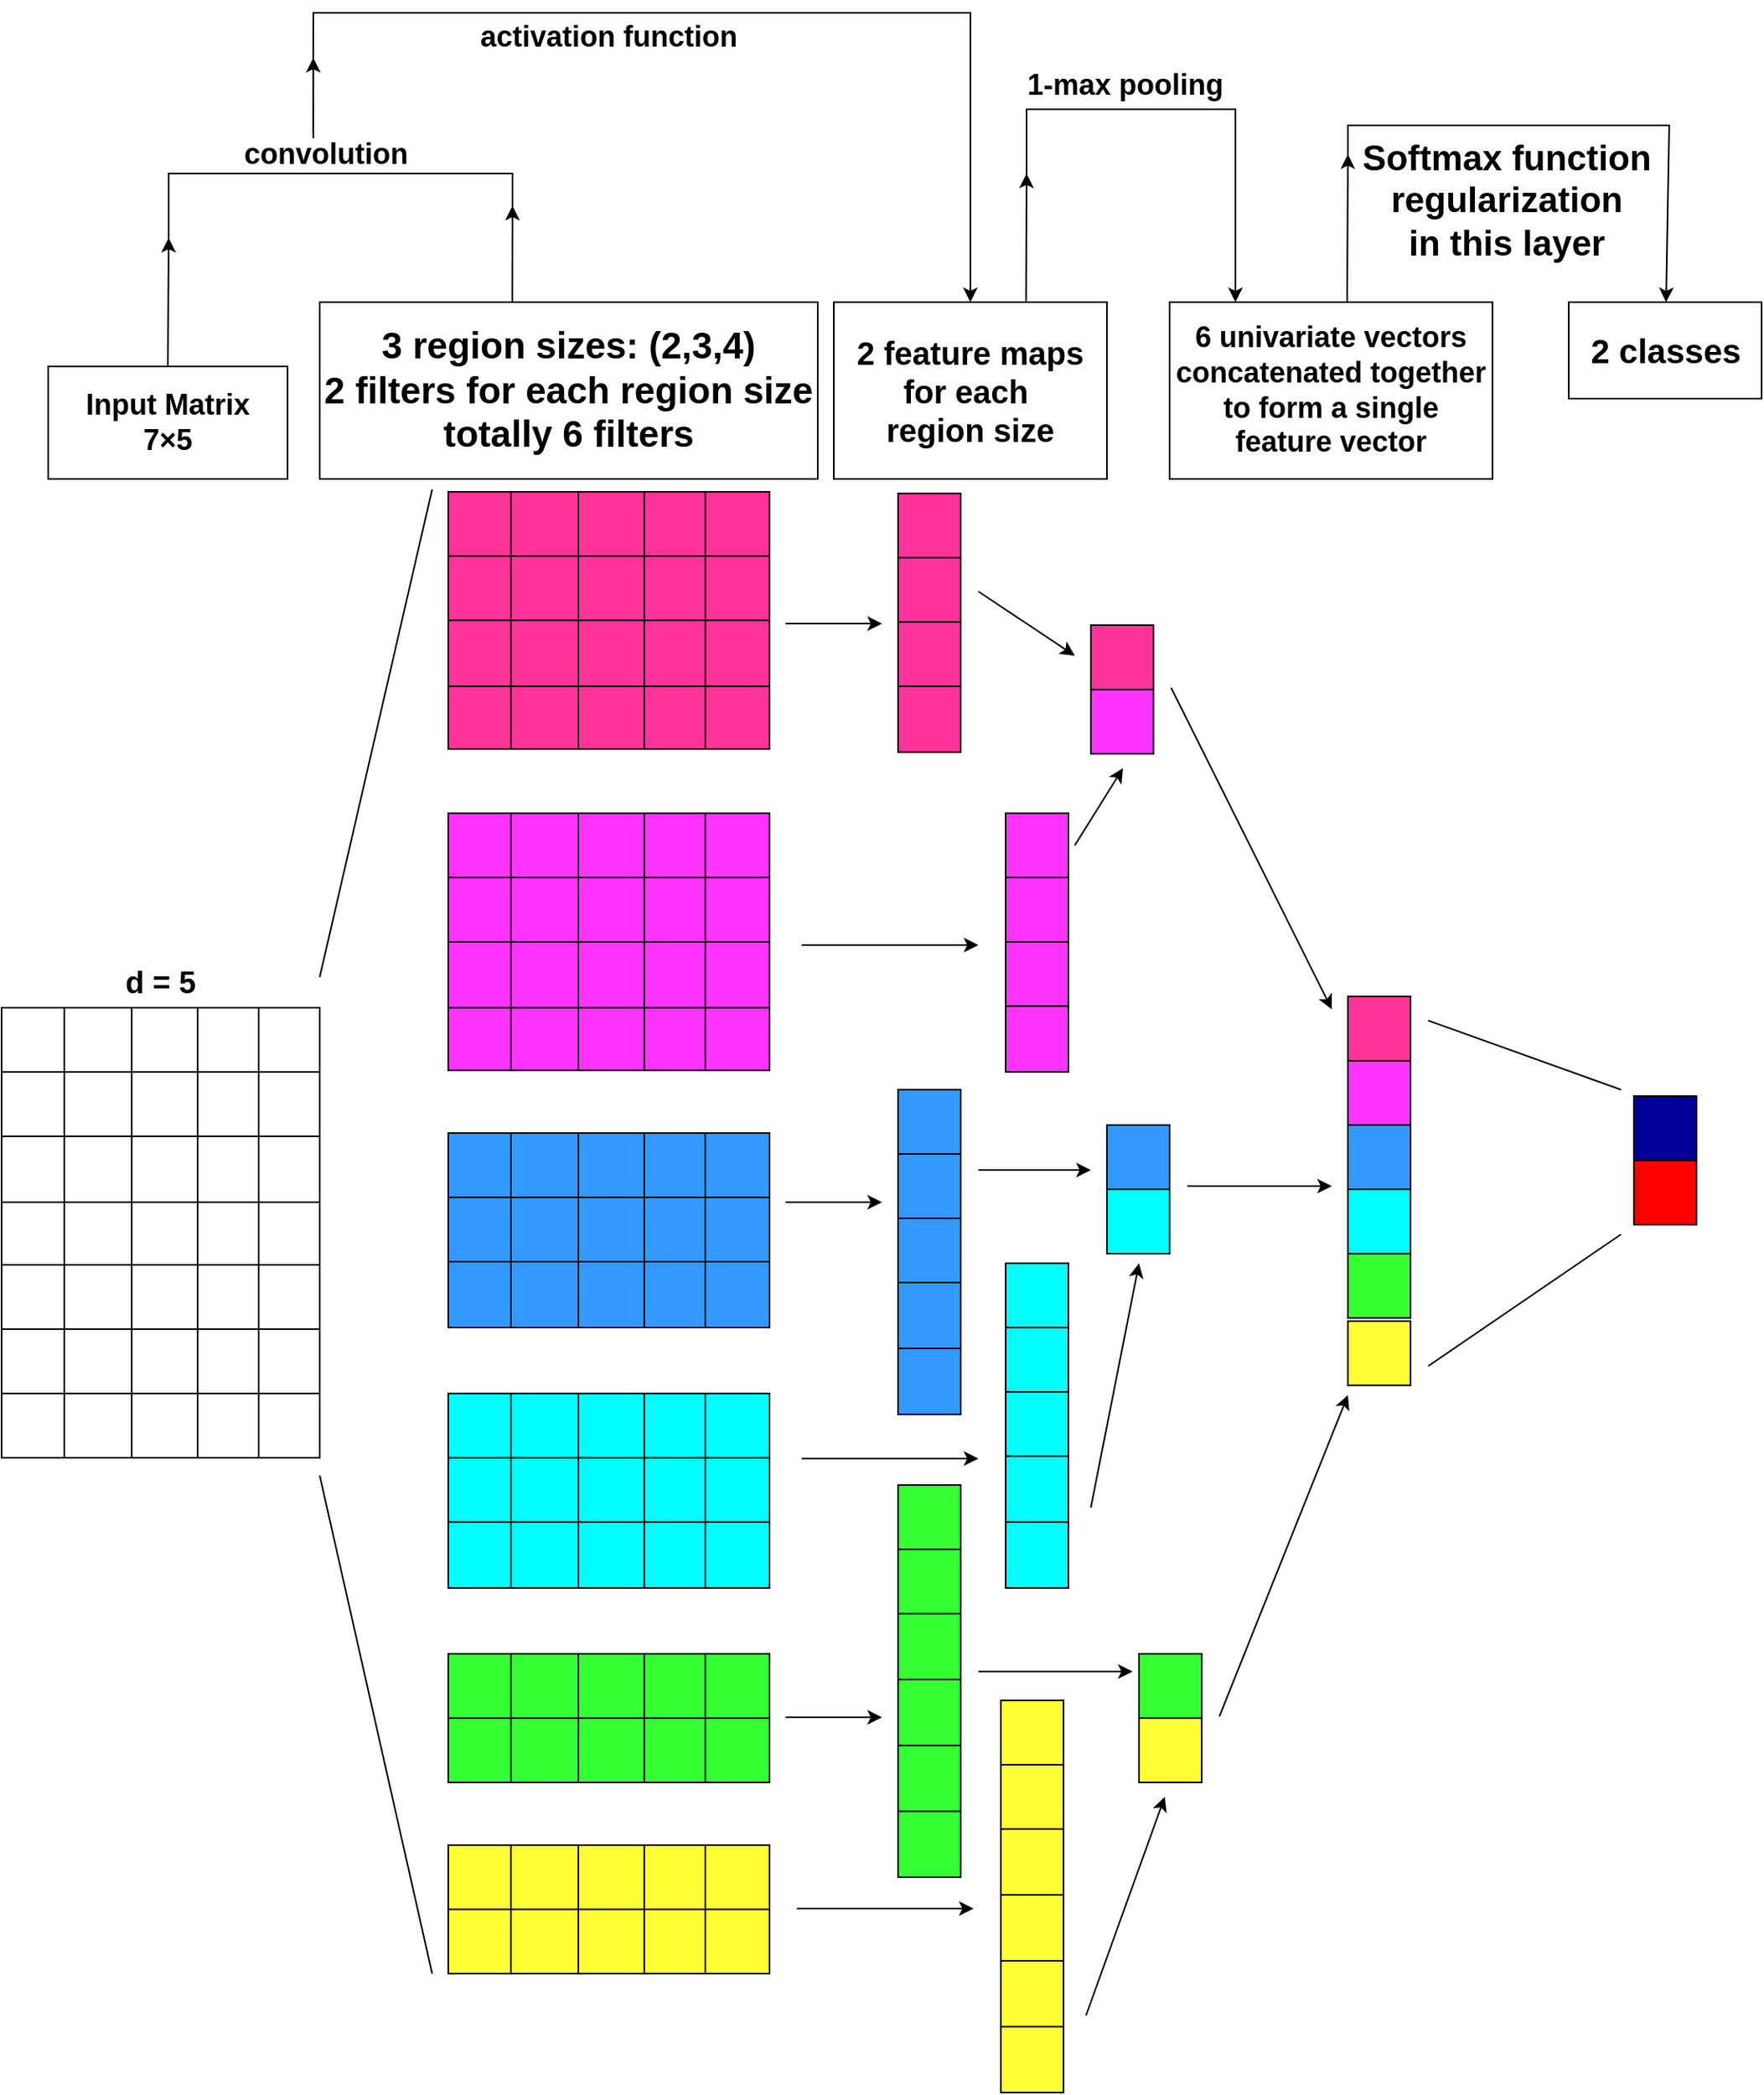 <mxfile version="24.4.13" type="device">
  <diagram name="第 1 页" id="TUtstMB186Du6AtriZ5Q">
    <mxGraphModel dx="5142" dy="2154" grid="1" gridSize="10" guides="1" tooltips="1" connect="1" arrows="1" fold="1" page="1" pageScale="1" pageWidth="1169" pageHeight="827" math="0" shadow="0">
      <root>
        <mxCell id="0" />
        <mxCell id="1" parent="0" />
        <mxCell id="VxrySX8bHII_4migYD42-1" value="" style="shape=table;startSize=0;container=1;collapsible=0;childLayout=tableLayout;fontSize=16;direction=south;flipH=1;flipV=1;fillColor=#FFFFFF;fontColor=#ffffff;strokeColor=#000000;" parent="1" vertex="1">
          <mxGeometry x="-1198" y="199" width="198" height="280" as="geometry" />
        </mxCell>
        <mxCell id="VxrySX8bHII_4migYD42-2" style="shape=tableRow;horizontal=0;startSize=0;swimlaneHead=0;swimlaneBody=0;strokeColor=#000000;top=0;left=0;bottom=0;right=0;collapsible=0;dropTarget=0;fillColor=none;points=[[0,0.5],[1,0.5]];portConstraint=eastwest;fontSize=16;" parent="VxrySX8bHII_4migYD42-1" vertex="1">
          <mxGeometry width="198" height="40" as="geometry" />
        </mxCell>
        <mxCell id="VxrySX8bHII_4migYD42-3" style="shape=partialRectangle;html=1;whiteSpace=wrap;connectable=0;strokeColor=#000000;overflow=hidden;fillColor=none;top=0;left=0;bottom=0;right=0;pointerEvents=1;fontSize=16;" parent="VxrySX8bHII_4migYD42-2" vertex="1">
          <mxGeometry width="39" height="40" as="geometry">
            <mxRectangle width="39" height="40" as="alternateBounds" />
          </mxGeometry>
        </mxCell>
        <mxCell id="VxrySX8bHII_4migYD42-4" style="shape=partialRectangle;html=1;whiteSpace=wrap;connectable=0;strokeColor=#000000;overflow=hidden;fillColor=none;top=0;left=0;bottom=0;right=0;pointerEvents=1;fontSize=16;" parent="VxrySX8bHII_4migYD42-2" vertex="1">
          <mxGeometry x="39" width="42" height="40" as="geometry">
            <mxRectangle width="42" height="40" as="alternateBounds" />
          </mxGeometry>
        </mxCell>
        <mxCell id="VxrySX8bHII_4migYD42-5" style="shape=partialRectangle;html=1;whiteSpace=wrap;connectable=0;strokeColor=#000000;overflow=hidden;fillColor=none;top=0;left=0;bottom=0;right=0;pointerEvents=1;fontSize=16;" parent="VxrySX8bHII_4migYD42-2" vertex="1">
          <mxGeometry x="81" width="41" height="40" as="geometry">
            <mxRectangle width="41" height="40" as="alternateBounds" />
          </mxGeometry>
        </mxCell>
        <mxCell id="VxrySX8bHII_4migYD42-6" style="shape=partialRectangle;html=1;whiteSpace=wrap;connectable=0;strokeColor=#000000;overflow=hidden;fillColor=none;top=0;left=0;bottom=0;right=0;pointerEvents=1;fontSize=16;" parent="VxrySX8bHII_4migYD42-2" vertex="1">
          <mxGeometry x="122" width="38" height="40" as="geometry">
            <mxRectangle width="38" height="40" as="alternateBounds" />
          </mxGeometry>
        </mxCell>
        <mxCell id="lRJhLhai7MYSxHj7oOno-1" style="shape=partialRectangle;html=1;whiteSpace=wrap;connectable=0;strokeColor=#000000;overflow=hidden;fillColor=none;top=0;left=0;bottom=0;right=0;pointerEvents=1;fontSize=16;" vertex="1" parent="VxrySX8bHII_4migYD42-2">
          <mxGeometry x="160" width="38" height="40" as="geometry">
            <mxRectangle width="38" height="40" as="alternateBounds" />
          </mxGeometry>
        </mxCell>
        <mxCell id="VxrySX8bHII_4migYD42-7" style="shape=tableRow;horizontal=0;startSize=0;swimlaneHead=0;swimlaneBody=0;strokeColor=#000000;top=0;left=0;bottom=0;right=0;collapsible=0;dropTarget=0;fillColor=none;points=[[0,0.5],[1,0.5]];portConstraint=eastwest;fontSize=16;" parent="VxrySX8bHII_4migYD42-1" vertex="1">
          <mxGeometry y="40" width="198" height="40" as="geometry" />
        </mxCell>
        <mxCell id="VxrySX8bHII_4migYD42-8" style="shape=partialRectangle;html=1;whiteSpace=wrap;connectable=0;strokeColor=#000000;overflow=hidden;fillColor=none;top=0;left=0;bottom=0;right=0;pointerEvents=1;fontSize=16;" parent="VxrySX8bHII_4migYD42-7" vertex="1">
          <mxGeometry width="39" height="40" as="geometry">
            <mxRectangle width="39" height="40" as="alternateBounds" />
          </mxGeometry>
        </mxCell>
        <mxCell id="VxrySX8bHII_4migYD42-9" style="shape=partialRectangle;html=1;whiteSpace=wrap;connectable=0;strokeColor=#000000;overflow=hidden;fillColor=none;top=0;left=0;bottom=0;right=0;pointerEvents=1;fontSize=16;" parent="VxrySX8bHII_4migYD42-7" vertex="1">
          <mxGeometry x="39" width="42" height="40" as="geometry">
            <mxRectangle width="42" height="40" as="alternateBounds" />
          </mxGeometry>
        </mxCell>
        <mxCell id="VxrySX8bHII_4migYD42-10" style="shape=partialRectangle;html=1;whiteSpace=wrap;connectable=0;strokeColor=#000000;overflow=hidden;fillColor=none;top=0;left=0;bottom=0;right=0;pointerEvents=1;fontSize=16;" parent="VxrySX8bHII_4migYD42-7" vertex="1">
          <mxGeometry x="81" width="41" height="40" as="geometry">
            <mxRectangle width="41" height="40" as="alternateBounds" />
          </mxGeometry>
        </mxCell>
        <mxCell id="VxrySX8bHII_4migYD42-11" style="shape=partialRectangle;html=1;whiteSpace=wrap;connectable=0;strokeColor=#000000;overflow=hidden;fillColor=none;top=0;left=0;bottom=0;right=0;pointerEvents=1;fontSize=16;" parent="VxrySX8bHII_4migYD42-7" vertex="1">
          <mxGeometry x="122" width="38" height="40" as="geometry">
            <mxRectangle width="38" height="40" as="alternateBounds" />
          </mxGeometry>
        </mxCell>
        <mxCell id="lRJhLhai7MYSxHj7oOno-2" style="shape=partialRectangle;html=1;whiteSpace=wrap;connectable=0;strokeColor=#000000;overflow=hidden;fillColor=none;top=0;left=0;bottom=0;right=0;pointerEvents=1;fontSize=16;" vertex="1" parent="VxrySX8bHII_4migYD42-7">
          <mxGeometry x="160" width="38" height="40" as="geometry">
            <mxRectangle width="38" height="40" as="alternateBounds" />
          </mxGeometry>
        </mxCell>
        <mxCell id="VxrySX8bHII_4migYD42-12" style="shape=tableRow;horizontal=0;startSize=0;swimlaneHead=0;swimlaneBody=0;strokeColor=#000000;top=0;left=0;bottom=0;right=0;collapsible=0;dropTarget=0;fillColor=none;points=[[0,0.5],[1,0.5]];portConstraint=eastwest;fontSize=16;" parent="VxrySX8bHII_4migYD42-1" vertex="1">
          <mxGeometry y="80" width="198" height="41" as="geometry" />
        </mxCell>
        <mxCell id="VxrySX8bHII_4migYD42-13" style="shape=partialRectangle;html=1;whiteSpace=wrap;connectable=0;strokeColor=#000000;overflow=hidden;fillColor=none;top=0;left=0;bottom=0;right=0;pointerEvents=1;fontSize=16;" parent="VxrySX8bHII_4migYD42-12" vertex="1">
          <mxGeometry width="39" height="41" as="geometry">
            <mxRectangle width="39" height="41" as="alternateBounds" />
          </mxGeometry>
        </mxCell>
        <mxCell id="VxrySX8bHII_4migYD42-14" style="shape=partialRectangle;html=1;whiteSpace=wrap;connectable=0;strokeColor=#000000;overflow=hidden;fillColor=none;top=0;left=0;bottom=0;right=0;pointerEvents=1;fontSize=16;" parent="VxrySX8bHII_4migYD42-12" vertex="1">
          <mxGeometry x="39" width="42" height="41" as="geometry">
            <mxRectangle width="42" height="41" as="alternateBounds" />
          </mxGeometry>
        </mxCell>
        <mxCell id="VxrySX8bHII_4migYD42-15" style="shape=partialRectangle;html=1;whiteSpace=wrap;connectable=0;strokeColor=#000000;overflow=hidden;fillColor=none;top=0;left=0;bottom=0;right=0;pointerEvents=1;fontSize=16;" parent="VxrySX8bHII_4migYD42-12" vertex="1">
          <mxGeometry x="81" width="41" height="41" as="geometry">
            <mxRectangle width="41" height="41" as="alternateBounds" />
          </mxGeometry>
        </mxCell>
        <mxCell id="VxrySX8bHII_4migYD42-16" style="shape=partialRectangle;html=1;whiteSpace=wrap;connectable=0;strokeColor=#000000;overflow=hidden;fillColor=none;top=0;left=0;bottom=0;right=0;pointerEvents=1;fontSize=16;" parent="VxrySX8bHII_4migYD42-12" vertex="1">
          <mxGeometry x="122" width="38" height="41" as="geometry">
            <mxRectangle width="38" height="41" as="alternateBounds" />
          </mxGeometry>
        </mxCell>
        <mxCell id="lRJhLhai7MYSxHj7oOno-3" style="shape=partialRectangle;html=1;whiteSpace=wrap;connectable=0;strokeColor=#000000;overflow=hidden;fillColor=none;top=0;left=0;bottom=0;right=0;pointerEvents=1;fontSize=16;" vertex="1" parent="VxrySX8bHII_4migYD42-12">
          <mxGeometry x="160" width="38" height="41" as="geometry">
            <mxRectangle width="38" height="41" as="alternateBounds" />
          </mxGeometry>
        </mxCell>
        <mxCell id="VxrySX8bHII_4migYD42-17" value="" style="shape=tableRow;horizontal=0;startSize=0;swimlaneHead=0;swimlaneBody=0;strokeColor=#000000;top=0;left=0;bottom=0;right=0;collapsible=0;dropTarget=0;fillColor=none;points=[[0,0.5],[1,0.5]];portConstraint=eastwest;fontSize=16;" parent="VxrySX8bHII_4migYD42-1" vertex="1">
          <mxGeometry y="121" width="198" height="39" as="geometry" />
        </mxCell>
        <mxCell id="VxrySX8bHII_4migYD42-18" value="" style="shape=partialRectangle;html=1;whiteSpace=wrap;connectable=0;strokeColor=#000000;overflow=hidden;fillColor=none;top=0;left=0;bottom=0;right=0;pointerEvents=1;fontSize=16;" parent="VxrySX8bHII_4migYD42-17" vertex="1">
          <mxGeometry width="39" height="39" as="geometry">
            <mxRectangle width="39" height="39" as="alternateBounds" />
          </mxGeometry>
        </mxCell>
        <mxCell id="VxrySX8bHII_4migYD42-19" value="" style="shape=partialRectangle;html=1;whiteSpace=wrap;connectable=0;strokeColor=#000000;overflow=hidden;fillColor=none;top=0;left=0;bottom=0;right=0;pointerEvents=1;fontSize=16;" parent="VxrySX8bHII_4migYD42-17" vertex="1">
          <mxGeometry x="39" width="42" height="39" as="geometry">
            <mxRectangle width="42" height="39" as="alternateBounds" />
          </mxGeometry>
        </mxCell>
        <mxCell id="VxrySX8bHII_4migYD42-20" value="" style="shape=partialRectangle;html=1;whiteSpace=wrap;connectable=0;strokeColor=#000000;overflow=hidden;fillColor=none;top=0;left=0;bottom=0;right=0;pointerEvents=1;fontSize=16;" parent="VxrySX8bHII_4migYD42-17" vertex="1">
          <mxGeometry x="81" width="41" height="39" as="geometry">
            <mxRectangle width="41" height="39" as="alternateBounds" />
          </mxGeometry>
        </mxCell>
        <mxCell id="VxrySX8bHII_4migYD42-21" style="shape=partialRectangle;html=1;whiteSpace=wrap;connectable=0;strokeColor=#000000;overflow=hidden;fillColor=none;top=0;left=0;bottom=0;right=0;pointerEvents=1;fontSize=16;" parent="VxrySX8bHII_4migYD42-17" vertex="1">
          <mxGeometry x="122" width="38" height="39" as="geometry">
            <mxRectangle width="38" height="39" as="alternateBounds" />
          </mxGeometry>
        </mxCell>
        <mxCell id="lRJhLhai7MYSxHj7oOno-4" style="shape=partialRectangle;html=1;whiteSpace=wrap;connectable=0;strokeColor=#000000;overflow=hidden;fillColor=none;top=0;left=0;bottom=0;right=0;pointerEvents=1;fontSize=16;" vertex="1" parent="VxrySX8bHII_4migYD42-17">
          <mxGeometry x="160" width="38" height="39" as="geometry">
            <mxRectangle width="38" height="39" as="alternateBounds" />
          </mxGeometry>
        </mxCell>
        <mxCell id="VxrySX8bHII_4migYD42-22" value="" style="shape=tableRow;horizontal=0;startSize=0;swimlaneHead=0;swimlaneBody=0;strokeColor=#000000;top=0;left=0;bottom=0;right=0;collapsible=0;dropTarget=0;fillColor=none;points=[[0,0.5],[1,0.5]];portConstraint=eastwest;fontSize=16;" parent="VxrySX8bHII_4migYD42-1" vertex="1">
          <mxGeometry y="160" width="198" height="40" as="geometry" />
        </mxCell>
        <mxCell id="VxrySX8bHII_4migYD42-23" value="" style="shape=partialRectangle;html=1;whiteSpace=wrap;connectable=0;strokeColor=#000000;overflow=hidden;fillColor=none;top=0;left=0;bottom=0;right=0;pointerEvents=1;fontSize=16;" parent="VxrySX8bHII_4migYD42-22" vertex="1">
          <mxGeometry width="39" height="40" as="geometry">
            <mxRectangle width="39" height="40" as="alternateBounds" />
          </mxGeometry>
        </mxCell>
        <mxCell id="VxrySX8bHII_4migYD42-24" value="" style="shape=partialRectangle;html=1;whiteSpace=wrap;connectable=0;strokeColor=#000000;overflow=hidden;fillColor=none;top=0;left=0;bottom=0;right=0;pointerEvents=1;fontSize=16;" parent="VxrySX8bHII_4migYD42-22" vertex="1">
          <mxGeometry x="39" width="42" height="40" as="geometry">
            <mxRectangle width="42" height="40" as="alternateBounds" />
          </mxGeometry>
        </mxCell>
        <mxCell id="VxrySX8bHII_4migYD42-25" value="" style="shape=partialRectangle;html=1;whiteSpace=wrap;connectable=0;strokeColor=#000000;overflow=hidden;fillColor=none;top=0;left=0;bottom=0;right=0;pointerEvents=1;fontSize=16;" parent="VxrySX8bHII_4migYD42-22" vertex="1">
          <mxGeometry x="81" width="41" height="40" as="geometry">
            <mxRectangle width="41" height="40" as="alternateBounds" />
          </mxGeometry>
        </mxCell>
        <mxCell id="VxrySX8bHII_4migYD42-26" style="shape=partialRectangle;html=1;whiteSpace=wrap;connectable=0;strokeColor=#000000;overflow=hidden;fillColor=none;top=0;left=0;bottom=0;right=0;pointerEvents=1;fontSize=16;" parent="VxrySX8bHII_4migYD42-22" vertex="1">
          <mxGeometry x="122" width="38" height="40" as="geometry">
            <mxRectangle width="38" height="40" as="alternateBounds" />
          </mxGeometry>
        </mxCell>
        <mxCell id="lRJhLhai7MYSxHj7oOno-5" style="shape=partialRectangle;html=1;whiteSpace=wrap;connectable=0;strokeColor=#000000;overflow=hidden;fillColor=none;top=0;left=0;bottom=0;right=0;pointerEvents=1;fontSize=16;" vertex="1" parent="VxrySX8bHII_4migYD42-22">
          <mxGeometry x="160" width="38" height="40" as="geometry">
            <mxRectangle width="38" height="40" as="alternateBounds" />
          </mxGeometry>
        </mxCell>
        <mxCell id="VxrySX8bHII_4migYD42-27" value="" style="shape=tableRow;horizontal=0;startSize=0;swimlaneHead=0;swimlaneBody=0;strokeColor=#000000;top=0;left=0;bottom=0;right=0;collapsible=0;dropTarget=0;fillColor=none;points=[[0,0.5],[1,0.5]];portConstraint=eastwest;fontSize=16;" parent="VxrySX8bHII_4migYD42-1" vertex="1">
          <mxGeometry y="200" width="198" height="40" as="geometry" />
        </mxCell>
        <mxCell id="VxrySX8bHII_4migYD42-28" value="" style="shape=partialRectangle;html=1;whiteSpace=wrap;connectable=0;strokeColor=#000000;overflow=hidden;fillColor=none;top=0;left=0;bottom=0;right=0;pointerEvents=1;fontSize=16;" parent="VxrySX8bHII_4migYD42-27" vertex="1">
          <mxGeometry width="39" height="40" as="geometry">
            <mxRectangle width="39" height="40" as="alternateBounds" />
          </mxGeometry>
        </mxCell>
        <mxCell id="VxrySX8bHII_4migYD42-29" value="" style="shape=partialRectangle;html=1;whiteSpace=wrap;connectable=0;strokeColor=#000000;overflow=hidden;fillColor=none;top=0;left=0;bottom=0;right=0;pointerEvents=1;fontSize=16;" parent="VxrySX8bHII_4migYD42-27" vertex="1">
          <mxGeometry x="39" width="42" height="40" as="geometry">
            <mxRectangle width="42" height="40" as="alternateBounds" />
          </mxGeometry>
        </mxCell>
        <mxCell id="VxrySX8bHII_4migYD42-30" value="" style="shape=partialRectangle;html=1;whiteSpace=wrap;connectable=0;strokeColor=#000000;overflow=hidden;fillColor=none;top=0;left=0;bottom=0;right=0;pointerEvents=1;fontSize=16;" parent="VxrySX8bHII_4migYD42-27" vertex="1">
          <mxGeometry x="81" width="41" height="40" as="geometry">
            <mxRectangle width="41" height="40" as="alternateBounds" />
          </mxGeometry>
        </mxCell>
        <mxCell id="VxrySX8bHII_4migYD42-31" style="shape=partialRectangle;html=1;whiteSpace=wrap;connectable=0;strokeColor=#000000;overflow=hidden;fillColor=none;top=0;left=0;bottom=0;right=0;pointerEvents=1;fontSize=16;" parent="VxrySX8bHII_4migYD42-27" vertex="1">
          <mxGeometry x="122" width="38" height="40" as="geometry">
            <mxRectangle width="38" height="40" as="alternateBounds" />
          </mxGeometry>
        </mxCell>
        <mxCell id="lRJhLhai7MYSxHj7oOno-6" style="shape=partialRectangle;html=1;whiteSpace=wrap;connectable=0;strokeColor=#000000;overflow=hidden;fillColor=none;top=0;left=0;bottom=0;right=0;pointerEvents=1;fontSize=16;" vertex="1" parent="VxrySX8bHII_4migYD42-27">
          <mxGeometry x="160" width="38" height="40" as="geometry">
            <mxRectangle width="38" height="40" as="alternateBounds" />
          </mxGeometry>
        </mxCell>
        <mxCell id="lRJhLhai7MYSxHj7oOno-7" style="shape=tableRow;horizontal=0;startSize=0;swimlaneHead=0;swimlaneBody=0;strokeColor=#000000;top=0;left=0;bottom=0;right=0;collapsible=0;dropTarget=0;fillColor=none;points=[[0,0.5],[1,0.5]];portConstraint=eastwest;fontSize=16;" vertex="1" parent="VxrySX8bHII_4migYD42-1">
          <mxGeometry y="240" width="198" height="40" as="geometry" />
        </mxCell>
        <mxCell id="lRJhLhai7MYSxHj7oOno-8" style="shape=partialRectangle;html=1;whiteSpace=wrap;connectable=0;strokeColor=#000000;overflow=hidden;fillColor=none;top=0;left=0;bottom=0;right=0;pointerEvents=1;fontSize=16;" vertex="1" parent="lRJhLhai7MYSxHj7oOno-7">
          <mxGeometry width="39" height="40" as="geometry">
            <mxRectangle width="39" height="40" as="alternateBounds" />
          </mxGeometry>
        </mxCell>
        <mxCell id="lRJhLhai7MYSxHj7oOno-9" style="shape=partialRectangle;html=1;whiteSpace=wrap;connectable=0;strokeColor=#000000;overflow=hidden;fillColor=none;top=0;left=0;bottom=0;right=0;pointerEvents=1;fontSize=16;" vertex="1" parent="lRJhLhai7MYSxHj7oOno-7">
          <mxGeometry x="39" width="42" height="40" as="geometry">
            <mxRectangle width="42" height="40" as="alternateBounds" />
          </mxGeometry>
        </mxCell>
        <mxCell id="lRJhLhai7MYSxHj7oOno-10" style="shape=partialRectangle;html=1;whiteSpace=wrap;connectable=0;strokeColor=#000000;overflow=hidden;fillColor=none;top=0;left=0;bottom=0;right=0;pointerEvents=1;fontSize=16;" vertex="1" parent="lRJhLhai7MYSxHj7oOno-7">
          <mxGeometry x="81" width="41" height="40" as="geometry">
            <mxRectangle width="41" height="40" as="alternateBounds" />
          </mxGeometry>
        </mxCell>
        <mxCell id="lRJhLhai7MYSxHj7oOno-11" style="shape=partialRectangle;html=1;whiteSpace=wrap;connectable=0;strokeColor=#000000;overflow=hidden;fillColor=none;top=0;left=0;bottom=0;right=0;pointerEvents=1;fontSize=16;" vertex="1" parent="lRJhLhai7MYSxHj7oOno-7">
          <mxGeometry x="122" width="38" height="40" as="geometry">
            <mxRectangle width="38" height="40" as="alternateBounds" />
          </mxGeometry>
        </mxCell>
        <mxCell id="lRJhLhai7MYSxHj7oOno-12" style="shape=partialRectangle;html=1;whiteSpace=wrap;connectable=0;strokeColor=#000000;overflow=hidden;fillColor=none;top=0;left=0;bottom=0;right=0;pointerEvents=1;fontSize=16;" vertex="1" parent="lRJhLhai7MYSxHj7oOno-7">
          <mxGeometry x="160" width="38" height="40" as="geometry">
            <mxRectangle width="38" height="40" as="alternateBounds" />
          </mxGeometry>
        </mxCell>
        <mxCell id="VxrySX8bHII_4migYD42-49" value="" style="shape=table;startSize=0;container=1;collapsible=0;childLayout=tableLayout;fontSize=16;direction=south;flipH=1;flipV=1;fillColor=#FF3399;fontColor=#ffffff;strokeColor=#000000;strokeWidth=1;" parent="1" vertex="1">
          <mxGeometry x="-520" y="-39" width="39" height="40" as="geometry" />
        </mxCell>
        <mxCell id="VxrySX8bHII_4migYD42-50" style="shape=tableRow;horizontal=0;startSize=0;swimlaneHead=0;swimlaneBody=0;strokeColor=#000000;top=0;left=0;bottom=0;right=0;collapsible=0;dropTarget=0;fillColor=none;points=[[0,0.5],[1,0.5]];portConstraint=eastwest;fontSize=16;" parent="VxrySX8bHII_4migYD42-49" vertex="1">
          <mxGeometry width="39" height="40" as="geometry" />
        </mxCell>
        <mxCell id="VxrySX8bHII_4migYD42-51" style="shape=partialRectangle;html=1;whiteSpace=wrap;connectable=0;strokeColor=#000000;overflow=hidden;fillColor=none;top=0;left=0;bottom=0;right=0;pointerEvents=1;fontSize=16;" parent="VxrySX8bHII_4migYD42-50" vertex="1">
          <mxGeometry width="39" height="40" as="geometry">
            <mxRectangle width="39" height="40" as="alternateBounds" />
          </mxGeometry>
        </mxCell>
        <mxCell id="VxrySX8bHII_4migYD42-56" value="" style="shape=table;startSize=0;container=1;collapsible=0;childLayout=tableLayout;fontSize=16;direction=south;flipH=1;flipV=1;fillColor=#33FF33;fontColor=#ffffff;strokeColor=#000000;strokeWidth=1;" parent="1" vertex="1">
          <mxGeometry x="-640" y="496" width="39" height="244" as="geometry" />
        </mxCell>
        <mxCell id="VxrySX8bHII_4migYD42-57" style="shape=tableRow;horizontal=0;startSize=0;swimlaneHead=0;swimlaneBody=0;strokeColor=#000000;top=0;left=0;bottom=0;right=0;collapsible=0;dropTarget=0;fillColor=none;points=[[0,0.5],[1,0.5]];portConstraint=eastwest;fontSize=16;" parent="VxrySX8bHII_4migYD42-56" vertex="1">
          <mxGeometry width="39" height="40" as="geometry" />
        </mxCell>
        <mxCell id="VxrySX8bHII_4migYD42-58" style="shape=partialRectangle;html=1;whiteSpace=wrap;connectable=0;strokeColor=#000000;overflow=hidden;fillColor=none;top=0;left=0;bottom=0;right=0;pointerEvents=1;fontSize=16;" parent="VxrySX8bHII_4migYD42-57" vertex="1">
          <mxGeometry width="39" height="40" as="geometry">
            <mxRectangle width="39" height="40" as="alternateBounds" />
          </mxGeometry>
        </mxCell>
        <mxCell id="VxrySX8bHII_4migYD42-59" style="shape=tableRow;horizontal=0;startSize=0;swimlaneHead=0;swimlaneBody=0;strokeColor=#000000;top=0;left=0;bottom=0;right=0;collapsible=0;dropTarget=0;fillColor=none;points=[[0,0.5],[1,0.5]];portConstraint=eastwest;fontSize=16;" parent="VxrySX8bHII_4migYD42-56" vertex="1">
          <mxGeometry y="40" width="39" height="40" as="geometry" />
        </mxCell>
        <mxCell id="VxrySX8bHII_4migYD42-60" style="shape=partialRectangle;html=1;whiteSpace=wrap;connectable=0;strokeColor=#000000;overflow=hidden;fillColor=none;top=0;left=0;bottom=0;right=0;pointerEvents=1;fontSize=16;" parent="VxrySX8bHII_4migYD42-59" vertex="1">
          <mxGeometry width="39" height="40" as="geometry">
            <mxRectangle width="39" height="40" as="alternateBounds" />
          </mxGeometry>
        </mxCell>
        <mxCell id="VxrySX8bHII_4migYD42-61" style="shape=tableRow;horizontal=0;startSize=0;swimlaneHead=0;swimlaneBody=0;strokeColor=#000000;top=0;left=0;bottom=0;right=0;collapsible=0;dropTarget=0;fillColor=none;points=[[0,0.5],[1,0.5]];portConstraint=eastwest;fontSize=16;" parent="VxrySX8bHII_4migYD42-56" vertex="1">
          <mxGeometry y="80" width="39" height="41" as="geometry" />
        </mxCell>
        <mxCell id="VxrySX8bHII_4migYD42-62" style="shape=partialRectangle;html=1;whiteSpace=wrap;connectable=0;strokeColor=#000000;overflow=hidden;fillColor=none;top=0;left=0;bottom=0;right=0;pointerEvents=1;fontSize=16;" parent="VxrySX8bHII_4migYD42-61" vertex="1">
          <mxGeometry width="39" height="41" as="geometry">
            <mxRectangle width="39" height="41" as="alternateBounds" />
          </mxGeometry>
        </mxCell>
        <mxCell id="VxrySX8bHII_4migYD42-63" style="shape=tableRow;horizontal=0;startSize=0;swimlaneHead=0;swimlaneBody=0;strokeColor=#000000;top=0;left=0;bottom=0;right=0;collapsible=0;dropTarget=0;fillColor=none;points=[[0,0.5],[1,0.5]];portConstraint=eastwest;fontSize=16;" parent="VxrySX8bHII_4migYD42-56" vertex="1">
          <mxGeometry y="121" width="39" height="41" as="geometry" />
        </mxCell>
        <mxCell id="VxrySX8bHII_4migYD42-64" style="shape=partialRectangle;html=1;whiteSpace=wrap;connectable=0;strokeColor=#000000;overflow=hidden;fillColor=none;top=0;left=0;bottom=0;right=0;pointerEvents=1;fontSize=16;" parent="VxrySX8bHII_4migYD42-63" vertex="1">
          <mxGeometry width="39" height="41" as="geometry">
            <mxRectangle width="39" height="41" as="alternateBounds" />
          </mxGeometry>
        </mxCell>
        <mxCell id="lRJhLhai7MYSxHj7oOno-167" style="shape=tableRow;horizontal=0;startSize=0;swimlaneHead=0;swimlaneBody=0;strokeColor=#000000;top=0;left=0;bottom=0;right=0;collapsible=0;dropTarget=0;fillColor=none;points=[[0,0.5],[1,0.5]];portConstraint=eastwest;fontSize=16;" vertex="1" parent="VxrySX8bHII_4migYD42-56">
          <mxGeometry y="162" width="39" height="41" as="geometry" />
        </mxCell>
        <mxCell id="lRJhLhai7MYSxHj7oOno-168" style="shape=partialRectangle;html=1;whiteSpace=wrap;connectable=0;strokeColor=#000000;overflow=hidden;fillColor=none;top=0;left=0;bottom=0;right=0;pointerEvents=1;fontSize=16;" vertex="1" parent="lRJhLhai7MYSxHj7oOno-167">
          <mxGeometry width="39" height="41" as="geometry">
            <mxRectangle width="39" height="41" as="alternateBounds" />
          </mxGeometry>
        </mxCell>
        <mxCell id="lRJhLhai7MYSxHj7oOno-169" style="shape=tableRow;horizontal=0;startSize=0;swimlaneHead=0;swimlaneBody=0;strokeColor=#000000;top=0;left=0;bottom=0;right=0;collapsible=0;dropTarget=0;fillColor=none;points=[[0,0.5],[1,0.5]];portConstraint=eastwest;fontSize=16;" vertex="1" parent="VxrySX8bHII_4migYD42-56">
          <mxGeometry y="203" width="39" height="41" as="geometry" />
        </mxCell>
        <mxCell id="lRJhLhai7MYSxHj7oOno-170" style="shape=partialRectangle;html=1;whiteSpace=wrap;connectable=0;strokeColor=#000000;overflow=hidden;fillColor=none;top=0;left=0;bottom=0;right=0;pointerEvents=1;fontSize=16;" vertex="1" parent="lRJhLhai7MYSxHj7oOno-169">
          <mxGeometry width="39" height="41" as="geometry">
            <mxRectangle width="39" height="41" as="alternateBounds" />
          </mxGeometry>
        </mxCell>
        <mxCell id="VxrySX8bHII_4migYD42-65" value="" style="shape=table;startSize=0;container=1;collapsible=0;childLayout=tableLayout;fontSize=16;direction=south;flipH=1;flipV=1;fillColor=#FF33FF;fontColor=#ffffff;strokeColor=#000000;strokeWidth=1;" parent="1" vertex="1">
          <mxGeometry x="-573" y="78" width="39" height="161" as="geometry" />
        </mxCell>
        <mxCell id="VxrySX8bHII_4migYD42-66" style="shape=tableRow;horizontal=0;startSize=0;swimlaneHead=0;swimlaneBody=0;strokeColor=#000000;top=0;left=0;bottom=0;right=0;collapsible=0;dropTarget=0;fillColor=none;points=[[0,0.5],[1,0.5]];portConstraint=eastwest;fontSize=16;" parent="VxrySX8bHII_4migYD42-65" vertex="1">
          <mxGeometry width="39" height="40" as="geometry" />
        </mxCell>
        <mxCell id="VxrySX8bHII_4migYD42-67" style="shape=partialRectangle;html=1;whiteSpace=wrap;connectable=0;strokeColor=#000000;overflow=hidden;fillColor=none;top=0;left=0;bottom=0;right=0;pointerEvents=1;fontSize=16;" parent="VxrySX8bHII_4migYD42-66" vertex="1">
          <mxGeometry width="39" height="40" as="geometry">
            <mxRectangle width="39" height="40" as="alternateBounds" />
          </mxGeometry>
        </mxCell>
        <mxCell id="VxrySX8bHII_4migYD42-68" style="shape=tableRow;horizontal=0;startSize=0;swimlaneHead=0;swimlaneBody=0;strokeColor=#000000;top=0;left=0;bottom=0;right=0;collapsible=0;dropTarget=0;fillColor=none;points=[[0,0.5],[1,0.5]];portConstraint=eastwest;fontSize=16;" parent="VxrySX8bHII_4migYD42-65" vertex="1">
          <mxGeometry y="40" width="39" height="40" as="geometry" />
        </mxCell>
        <mxCell id="VxrySX8bHII_4migYD42-69" style="shape=partialRectangle;html=1;whiteSpace=wrap;connectable=0;strokeColor=#000000;overflow=hidden;fillColor=none;top=0;left=0;bottom=0;right=0;pointerEvents=1;fontSize=16;" parent="VxrySX8bHII_4migYD42-68" vertex="1">
          <mxGeometry width="39" height="40" as="geometry">
            <mxRectangle width="39" height="40" as="alternateBounds" />
          </mxGeometry>
        </mxCell>
        <mxCell id="VxrySX8bHII_4migYD42-70" style="shape=tableRow;horizontal=0;startSize=0;swimlaneHead=0;swimlaneBody=0;strokeColor=#000000;top=0;left=0;bottom=0;right=0;collapsible=0;dropTarget=0;fillColor=none;points=[[0,0.5],[1,0.5]];portConstraint=eastwest;fontSize=16;" parent="VxrySX8bHII_4migYD42-65" vertex="1">
          <mxGeometry y="80" width="39" height="40" as="geometry" />
        </mxCell>
        <mxCell id="VxrySX8bHII_4migYD42-71" style="shape=partialRectangle;html=1;whiteSpace=wrap;connectable=0;strokeColor=#000000;overflow=hidden;fillColor=none;top=0;left=0;bottom=0;right=0;pointerEvents=1;fontSize=16;" parent="VxrySX8bHII_4migYD42-70" vertex="1">
          <mxGeometry width="39" height="40" as="geometry">
            <mxRectangle width="39" height="40" as="alternateBounds" />
          </mxGeometry>
        </mxCell>
        <mxCell id="VxrySX8bHII_4migYD42-72" style="shape=tableRow;horizontal=0;startSize=0;swimlaneHead=0;swimlaneBody=0;strokeColor=#000000;top=0;left=0;bottom=0;right=0;collapsible=0;dropTarget=0;fillColor=none;points=[[0,0.5],[1,0.5]];portConstraint=eastwest;fontSize=16;" parent="VxrySX8bHII_4migYD42-65" vertex="1">
          <mxGeometry y="120" width="39" height="41" as="geometry" />
        </mxCell>
        <mxCell id="VxrySX8bHII_4migYD42-73" style="shape=partialRectangle;html=1;whiteSpace=wrap;connectable=0;strokeColor=#000000;overflow=hidden;fillColor=none;top=0;left=0;bottom=0;right=0;pointerEvents=1;fontSize=16;" parent="VxrySX8bHII_4migYD42-72" vertex="1">
          <mxGeometry width="39" height="41" as="geometry">
            <mxRectangle width="39" height="41" as="alternateBounds" />
          </mxGeometry>
        </mxCell>
        <mxCell id="VxrySX8bHII_4migYD42-74" value="" style="shape=table;startSize=0;container=1;collapsible=0;childLayout=tableLayout;fontSize=16;direction=south;flipH=1;flipV=1;fillColor=#FF3399;fontColor=#ffffff;strokeColor=#000000;strokeWidth=1;" parent="1" vertex="1">
          <mxGeometry x="-640" y="-121" width="39" height="161" as="geometry" />
        </mxCell>
        <mxCell id="VxrySX8bHII_4migYD42-75" style="shape=tableRow;horizontal=0;startSize=0;swimlaneHead=0;swimlaneBody=0;strokeColor=#000000;top=0;left=0;bottom=0;right=0;collapsible=0;dropTarget=0;fillColor=none;points=[[0,0.5],[1,0.5]];portConstraint=eastwest;fontSize=16;" parent="VxrySX8bHII_4migYD42-74" vertex="1">
          <mxGeometry width="39" height="40" as="geometry" />
        </mxCell>
        <mxCell id="VxrySX8bHII_4migYD42-76" style="shape=partialRectangle;html=1;whiteSpace=wrap;connectable=0;strokeColor=#ffd966;overflow=hidden;fillColor=none;top=0;left=0;bottom=0;right=0;pointerEvents=1;fontSize=16;" parent="VxrySX8bHII_4migYD42-75" vertex="1">
          <mxGeometry width="39" height="40" as="geometry">
            <mxRectangle width="39" height="40" as="alternateBounds" />
          </mxGeometry>
        </mxCell>
        <mxCell id="VxrySX8bHII_4migYD42-77" style="shape=tableRow;horizontal=0;startSize=0;swimlaneHead=0;swimlaneBody=0;strokeColor=#000000;top=0;left=0;bottom=0;right=0;collapsible=0;dropTarget=0;fillColor=none;points=[[0,0.5],[1,0.5]];portConstraint=eastwest;fontSize=16;" parent="VxrySX8bHII_4migYD42-74" vertex="1">
          <mxGeometry y="40" width="39" height="40" as="geometry" />
        </mxCell>
        <mxCell id="VxrySX8bHII_4migYD42-78" style="shape=partialRectangle;html=1;whiteSpace=wrap;connectable=0;strokeColor=#000000;overflow=hidden;fillColor=none;top=0;left=0;bottom=0;right=0;pointerEvents=1;fontSize=16;" parent="VxrySX8bHII_4migYD42-77" vertex="1">
          <mxGeometry width="39" height="40" as="geometry">
            <mxRectangle width="39" height="40" as="alternateBounds" />
          </mxGeometry>
        </mxCell>
        <mxCell id="VxrySX8bHII_4migYD42-79" style="shape=tableRow;horizontal=0;startSize=0;swimlaneHead=0;swimlaneBody=0;strokeColor=#000000;top=0;left=0;bottom=0;right=0;collapsible=0;dropTarget=0;fillColor=none;points=[[0,0.5],[1,0.5]];portConstraint=eastwest;fontSize=16;" parent="VxrySX8bHII_4migYD42-74" vertex="1">
          <mxGeometry y="80" width="39" height="40" as="geometry" />
        </mxCell>
        <mxCell id="VxrySX8bHII_4migYD42-80" style="shape=partialRectangle;html=1;whiteSpace=wrap;connectable=0;strokeColor=#8faadc;overflow=hidden;fillColor=none;top=0;left=0;bottom=0;right=0;pointerEvents=1;fontSize=16;" parent="VxrySX8bHII_4migYD42-79" vertex="1">
          <mxGeometry width="39" height="40" as="geometry">
            <mxRectangle width="39" height="40" as="alternateBounds" />
          </mxGeometry>
        </mxCell>
        <mxCell id="VxrySX8bHII_4migYD42-81" style="shape=tableRow;horizontal=0;startSize=0;swimlaneHead=0;swimlaneBody=0;strokeColor=#000000;top=0;left=0;bottom=0;right=0;collapsible=0;dropTarget=0;fillColor=none;points=[[0,0.5],[1,0.5]];portConstraint=eastwest;fontSize=16;" parent="VxrySX8bHII_4migYD42-74" vertex="1">
          <mxGeometry y="120" width="39" height="41" as="geometry" />
        </mxCell>
        <mxCell id="VxrySX8bHII_4migYD42-82" style="shape=partialRectangle;html=1;whiteSpace=wrap;connectable=0;strokeColor=#000000;overflow=hidden;fillColor=none;top=0;left=0;bottom=0;right=0;pointerEvents=1;fontSize=16;" parent="VxrySX8bHII_4migYD42-81" vertex="1">
          <mxGeometry width="39" height="41" as="geometry">
            <mxRectangle width="39" height="41" as="alternateBounds" />
          </mxGeometry>
        </mxCell>
        <mxCell id="VxrySX8bHII_4migYD42-94" value="" style="shape=table;startSize=0;container=1;collapsible=0;childLayout=tableLayout;fontSize=16;direction=south;flipH=1;flipV=1;fillColor=#3399FF;fontColor=#ffffff;strokeColor=#000000;strokeWidth=1;" parent="1" vertex="1">
          <mxGeometry x="-640" y="250" width="39" height="202" as="geometry" />
        </mxCell>
        <mxCell id="VxrySX8bHII_4migYD42-95" style="shape=tableRow;horizontal=0;startSize=0;swimlaneHead=0;swimlaneBody=0;strokeColor=#000000;top=0;left=0;bottom=0;right=0;collapsible=0;dropTarget=0;fillColor=none;points=[[0,0.5],[1,0.5]];portConstraint=eastwest;fontSize=16;" parent="VxrySX8bHII_4migYD42-94" vertex="1">
          <mxGeometry width="39" height="40" as="geometry" />
        </mxCell>
        <mxCell id="VxrySX8bHII_4migYD42-96" style="shape=partialRectangle;html=1;whiteSpace=wrap;connectable=0;strokeColor=#000000;overflow=hidden;fillColor=none;top=0;left=0;bottom=0;right=0;pointerEvents=1;fontSize=16;" parent="VxrySX8bHII_4migYD42-95" vertex="1">
          <mxGeometry width="39" height="40" as="geometry">
            <mxRectangle width="39" height="40" as="alternateBounds" />
          </mxGeometry>
        </mxCell>
        <mxCell id="VxrySX8bHII_4migYD42-97" style="shape=tableRow;horizontal=0;startSize=0;swimlaneHead=0;swimlaneBody=0;strokeColor=#000000;top=0;left=0;bottom=0;right=0;collapsible=0;dropTarget=0;fillColor=none;points=[[0,0.5],[1,0.5]];portConstraint=eastwest;fontSize=16;" parent="VxrySX8bHII_4migYD42-94" vertex="1">
          <mxGeometry y="40" width="39" height="40" as="geometry" />
        </mxCell>
        <mxCell id="VxrySX8bHII_4migYD42-98" style="shape=partialRectangle;html=1;whiteSpace=wrap;connectable=0;strokeColor=#000000;overflow=hidden;fillColor=none;top=0;left=0;bottom=0;right=0;pointerEvents=1;fontSize=16;" parent="VxrySX8bHII_4migYD42-97" vertex="1">
          <mxGeometry width="39" height="40" as="geometry">
            <mxRectangle width="39" height="40" as="alternateBounds" />
          </mxGeometry>
        </mxCell>
        <mxCell id="VxrySX8bHII_4migYD42-99" style="shape=tableRow;horizontal=0;startSize=0;swimlaneHead=0;swimlaneBody=0;strokeColor=#000000;top=0;left=0;bottom=0;right=0;collapsible=0;dropTarget=0;fillColor=none;points=[[0,0.5],[1,0.5]];portConstraint=eastwest;fontSize=16;" parent="VxrySX8bHII_4migYD42-94" vertex="1">
          <mxGeometry y="80" width="39" height="40" as="geometry" />
        </mxCell>
        <mxCell id="VxrySX8bHII_4migYD42-100" style="shape=partialRectangle;html=1;whiteSpace=wrap;connectable=0;strokeColor=#000000;overflow=hidden;fillColor=none;top=0;left=0;bottom=0;right=0;pointerEvents=1;fontSize=16;" parent="VxrySX8bHII_4migYD42-99" vertex="1">
          <mxGeometry width="39" height="40" as="geometry">
            <mxRectangle width="39" height="40" as="alternateBounds" />
          </mxGeometry>
        </mxCell>
        <mxCell id="VxrySX8bHII_4migYD42-101" style="shape=tableRow;horizontal=0;startSize=0;swimlaneHead=0;swimlaneBody=0;strokeColor=#000000;top=0;left=0;bottom=0;right=0;collapsible=0;dropTarget=0;fillColor=none;points=[[0,0.5],[1,0.5]];portConstraint=eastwest;fontSize=16;" parent="VxrySX8bHII_4migYD42-94" vertex="1">
          <mxGeometry y="120" width="39" height="41" as="geometry" />
        </mxCell>
        <mxCell id="VxrySX8bHII_4migYD42-102" style="shape=partialRectangle;html=1;whiteSpace=wrap;connectable=0;strokeColor=#000000;overflow=hidden;fillColor=none;top=0;left=0;bottom=0;right=0;pointerEvents=1;fontSize=16;" parent="VxrySX8bHII_4migYD42-101" vertex="1">
          <mxGeometry width="39" height="41" as="geometry">
            <mxRectangle width="39" height="41" as="alternateBounds" />
          </mxGeometry>
        </mxCell>
        <mxCell id="VxrySX8bHII_4migYD42-103" style="shape=tableRow;horizontal=0;startSize=0;swimlaneHead=0;swimlaneBody=0;strokeColor=#000000;top=0;left=0;bottom=0;right=0;collapsible=0;dropTarget=0;fillColor=none;points=[[0,0.5],[1,0.5]];portConstraint=eastwest;fontSize=16;" parent="VxrySX8bHII_4migYD42-94" vertex="1">
          <mxGeometry y="161" width="39" height="41" as="geometry" />
        </mxCell>
        <mxCell id="VxrySX8bHII_4migYD42-104" style="shape=partialRectangle;html=1;whiteSpace=wrap;connectable=0;strokeColor=#000000;overflow=hidden;fillColor=none;top=0;left=0;bottom=0;right=0;pointerEvents=1;fontSize=16;" parent="VxrySX8bHII_4migYD42-103" vertex="1">
          <mxGeometry width="39" height="41" as="geometry">
            <mxRectangle width="39" height="41" as="alternateBounds" />
          </mxGeometry>
        </mxCell>
        <mxCell id="VxrySX8bHII_4migYD42-105" value="" style="shape=table;startSize=0;container=1;collapsible=0;childLayout=tableLayout;fontSize=16;direction=south;flipH=1;flipV=1;fillColor=#00FFFF;fontColor=#ffffff;strokeColor=#000000;strokeWidth=1;" parent="1" vertex="1">
          <mxGeometry x="-573" y="358" width="39" height="202" as="geometry" />
        </mxCell>
        <mxCell id="VxrySX8bHII_4migYD42-106" style="shape=tableRow;horizontal=0;startSize=0;swimlaneHead=0;swimlaneBody=0;strokeColor=#000000;top=0;left=0;bottom=0;right=0;collapsible=0;dropTarget=0;fillColor=none;points=[[0,0.5],[1,0.5]];portConstraint=eastwest;fontSize=16;" parent="VxrySX8bHII_4migYD42-105" vertex="1">
          <mxGeometry width="39" height="40" as="geometry" />
        </mxCell>
        <mxCell id="VxrySX8bHII_4migYD42-107" style="shape=partialRectangle;html=1;whiteSpace=wrap;connectable=0;strokeColor=#ffd966;overflow=hidden;fillColor=none;top=0;left=0;bottom=0;right=0;pointerEvents=1;fontSize=16;" parent="VxrySX8bHII_4migYD42-106" vertex="1">
          <mxGeometry width="39" height="40" as="geometry">
            <mxRectangle width="39" height="40" as="alternateBounds" />
          </mxGeometry>
        </mxCell>
        <mxCell id="VxrySX8bHII_4migYD42-108" style="shape=tableRow;horizontal=0;startSize=0;swimlaneHead=0;swimlaneBody=0;strokeColor=#000000;top=0;left=0;bottom=0;right=0;collapsible=0;dropTarget=0;fillColor=none;points=[[0,0.5],[1,0.5]];portConstraint=eastwest;fontSize=16;" parent="VxrySX8bHII_4migYD42-105" vertex="1">
          <mxGeometry y="40" width="39" height="40" as="geometry" />
        </mxCell>
        <mxCell id="VxrySX8bHII_4migYD42-109" style="shape=partialRectangle;html=1;whiteSpace=wrap;connectable=0;strokeColor=#000000;overflow=hidden;fillColor=none;top=0;left=0;bottom=0;right=0;pointerEvents=1;fontSize=16;" parent="VxrySX8bHII_4migYD42-108" vertex="1">
          <mxGeometry width="39" height="40" as="geometry">
            <mxRectangle width="39" height="40" as="alternateBounds" />
          </mxGeometry>
        </mxCell>
        <mxCell id="VxrySX8bHII_4migYD42-110" style="shape=tableRow;horizontal=0;startSize=0;swimlaneHead=0;swimlaneBody=0;strokeColor=#000000;top=0;left=0;bottom=0;right=0;collapsible=0;dropTarget=0;fillColor=none;points=[[0,0.5],[1,0.5]];portConstraint=eastwest;fontSize=16;" parent="VxrySX8bHII_4migYD42-105" vertex="1">
          <mxGeometry y="80" width="39" height="40" as="geometry" />
        </mxCell>
        <mxCell id="VxrySX8bHII_4migYD42-111" style="shape=partialRectangle;html=1;whiteSpace=wrap;connectable=0;strokeColor=#8faadc;overflow=hidden;fillColor=none;top=0;left=0;bottom=0;right=0;pointerEvents=1;fontSize=16;" parent="VxrySX8bHII_4migYD42-110" vertex="1">
          <mxGeometry width="39" height="40" as="geometry">
            <mxRectangle width="39" height="40" as="alternateBounds" />
          </mxGeometry>
        </mxCell>
        <mxCell id="VxrySX8bHII_4migYD42-112" style="shape=tableRow;horizontal=0;startSize=0;swimlaneHead=0;swimlaneBody=0;strokeColor=#000000;top=0;left=0;bottom=0;right=0;collapsible=0;dropTarget=0;fillColor=none;points=[[0,0.5],[1,0.5]];portConstraint=eastwest;fontSize=16;" parent="VxrySX8bHII_4migYD42-105" vertex="1">
          <mxGeometry y="120" width="39" height="41" as="geometry" />
        </mxCell>
        <mxCell id="VxrySX8bHII_4migYD42-113" style="shape=partialRectangle;html=1;whiteSpace=wrap;connectable=0;strokeColor=#000000;overflow=hidden;fillColor=none;top=0;left=0;bottom=0;right=0;pointerEvents=1;fontSize=16;" parent="VxrySX8bHII_4migYD42-112" vertex="1">
          <mxGeometry width="39" height="41" as="geometry">
            <mxRectangle width="39" height="41" as="alternateBounds" />
          </mxGeometry>
        </mxCell>
        <mxCell id="VxrySX8bHII_4migYD42-114" style="shape=tableRow;horizontal=0;startSize=0;swimlaneHead=0;swimlaneBody=0;strokeColor=#000000;top=0;left=0;bottom=0;right=0;collapsible=0;dropTarget=0;fillColor=none;points=[[0,0.5],[1,0.5]];portConstraint=eastwest;fontSize=16;" parent="VxrySX8bHII_4migYD42-105" vertex="1">
          <mxGeometry y="161" width="39" height="41" as="geometry" />
        </mxCell>
        <mxCell id="VxrySX8bHII_4migYD42-115" style="shape=partialRectangle;html=1;whiteSpace=wrap;connectable=0;strokeColor=#000000;overflow=hidden;fillColor=none;top=0;left=0;bottom=0;right=0;pointerEvents=1;fontSize=16;" parent="VxrySX8bHII_4migYD42-114" vertex="1">
          <mxGeometry width="39" height="41" as="geometry">
            <mxRectangle width="39" height="41" as="alternateBounds" />
          </mxGeometry>
        </mxCell>
        <mxCell id="lRJhLhai7MYSxHj7oOno-13" value="" style="shape=table;startSize=0;container=1;collapsible=0;childLayout=tableLayout;fontSize=16;direction=south;flipH=1;flipV=1;fillColor=#FF3399;fontColor=#ffffff;strokeColor=#000000;" vertex="1" parent="1">
          <mxGeometry x="-920" y="-122" width="200" height="160" as="geometry" />
        </mxCell>
        <mxCell id="lRJhLhai7MYSxHj7oOno-14" style="shape=tableRow;horizontal=0;startSize=0;swimlaneHead=0;swimlaneBody=0;strokeColor=#000000;top=0;left=0;bottom=0;right=0;collapsible=0;dropTarget=0;fillColor=none;points=[[0,0.5],[1,0.5]];portConstraint=eastwest;fontSize=16;" vertex="1" parent="lRJhLhai7MYSxHj7oOno-13">
          <mxGeometry width="200" height="40" as="geometry" />
        </mxCell>
        <mxCell id="lRJhLhai7MYSxHj7oOno-15" style="shape=partialRectangle;html=1;whiteSpace=wrap;connectable=0;strokeColor=#000000;overflow=hidden;fillColor=none;top=0;left=0;bottom=0;right=0;pointerEvents=1;fontSize=16;" vertex="1" parent="lRJhLhai7MYSxHj7oOno-14">
          <mxGeometry width="39" height="40" as="geometry">
            <mxRectangle width="39" height="40" as="alternateBounds" />
          </mxGeometry>
        </mxCell>
        <mxCell id="lRJhLhai7MYSxHj7oOno-16" style="shape=partialRectangle;html=1;whiteSpace=wrap;connectable=0;strokeColor=#000000;overflow=hidden;fillColor=none;top=0;left=0;bottom=0;right=0;pointerEvents=1;fontSize=16;" vertex="1" parent="lRJhLhai7MYSxHj7oOno-14">
          <mxGeometry x="39" width="42" height="40" as="geometry">
            <mxRectangle width="42" height="40" as="alternateBounds" />
          </mxGeometry>
        </mxCell>
        <mxCell id="lRJhLhai7MYSxHj7oOno-17" style="shape=partialRectangle;html=1;whiteSpace=wrap;connectable=0;strokeColor=#000000;overflow=hidden;fillColor=none;top=0;left=0;bottom=0;right=0;pointerEvents=1;fontSize=16;" vertex="1" parent="lRJhLhai7MYSxHj7oOno-14">
          <mxGeometry x="81" width="41" height="40" as="geometry">
            <mxRectangle width="41" height="40" as="alternateBounds" />
          </mxGeometry>
        </mxCell>
        <mxCell id="lRJhLhai7MYSxHj7oOno-18" style="shape=partialRectangle;html=1;whiteSpace=wrap;connectable=0;strokeColor=#000000;overflow=hidden;fillColor=none;top=0;left=0;bottom=0;right=0;pointerEvents=1;fontSize=16;" vertex="1" parent="lRJhLhai7MYSxHj7oOno-14">
          <mxGeometry x="122" width="38" height="40" as="geometry">
            <mxRectangle width="38" height="40" as="alternateBounds" />
          </mxGeometry>
        </mxCell>
        <mxCell id="lRJhLhai7MYSxHj7oOno-19" style="shape=partialRectangle;html=1;whiteSpace=wrap;connectable=0;strokeColor=#000000;overflow=hidden;fillColor=none;top=0;left=0;bottom=0;right=0;pointerEvents=1;fontSize=16;" vertex="1" parent="lRJhLhai7MYSxHj7oOno-14">
          <mxGeometry x="160" width="40" height="40" as="geometry">
            <mxRectangle width="40" height="40" as="alternateBounds" />
          </mxGeometry>
        </mxCell>
        <mxCell id="lRJhLhai7MYSxHj7oOno-20" style="shape=tableRow;horizontal=0;startSize=0;swimlaneHead=0;swimlaneBody=0;strokeColor=#000000;top=0;left=0;bottom=0;right=0;collapsible=0;dropTarget=0;fillColor=none;points=[[0,0.5],[1,0.5]];portConstraint=eastwest;fontSize=16;" vertex="1" parent="lRJhLhai7MYSxHj7oOno-13">
          <mxGeometry y="40" width="200" height="40" as="geometry" />
        </mxCell>
        <mxCell id="lRJhLhai7MYSxHj7oOno-21" style="shape=partialRectangle;html=1;whiteSpace=wrap;connectable=0;strokeColor=#000000;overflow=hidden;fillColor=none;top=0;left=0;bottom=0;right=0;pointerEvents=1;fontSize=16;" vertex="1" parent="lRJhLhai7MYSxHj7oOno-20">
          <mxGeometry width="39" height="40" as="geometry">
            <mxRectangle width="39" height="40" as="alternateBounds" />
          </mxGeometry>
        </mxCell>
        <mxCell id="lRJhLhai7MYSxHj7oOno-22" style="shape=partialRectangle;html=1;whiteSpace=wrap;connectable=0;strokeColor=#000000;overflow=hidden;fillColor=none;top=0;left=0;bottom=0;right=0;pointerEvents=1;fontSize=16;" vertex="1" parent="lRJhLhai7MYSxHj7oOno-20">
          <mxGeometry x="39" width="42" height="40" as="geometry">
            <mxRectangle width="42" height="40" as="alternateBounds" />
          </mxGeometry>
        </mxCell>
        <mxCell id="lRJhLhai7MYSxHj7oOno-23" style="shape=partialRectangle;html=1;whiteSpace=wrap;connectable=0;strokeColor=#000000;overflow=hidden;fillColor=none;top=0;left=0;bottom=0;right=0;pointerEvents=1;fontSize=16;" vertex="1" parent="lRJhLhai7MYSxHj7oOno-20">
          <mxGeometry x="81" width="41" height="40" as="geometry">
            <mxRectangle width="41" height="40" as="alternateBounds" />
          </mxGeometry>
        </mxCell>
        <mxCell id="lRJhLhai7MYSxHj7oOno-24" style="shape=partialRectangle;html=1;whiteSpace=wrap;connectable=0;strokeColor=#000000;overflow=hidden;fillColor=none;top=0;left=0;bottom=0;right=0;pointerEvents=1;fontSize=16;" vertex="1" parent="lRJhLhai7MYSxHj7oOno-20">
          <mxGeometry x="122" width="38" height="40" as="geometry">
            <mxRectangle width="38" height="40" as="alternateBounds" />
          </mxGeometry>
        </mxCell>
        <mxCell id="lRJhLhai7MYSxHj7oOno-25" style="shape=partialRectangle;html=1;whiteSpace=wrap;connectable=0;strokeColor=#000000;overflow=hidden;fillColor=none;top=0;left=0;bottom=0;right=0;pointerEvents=1;fontSize=16;" vertex="1" parent="lRJhLhai7MYSxHj7oOno-20">
          <mxGeometry x="160" width="40" height="40" as="geometry">
            <mxRectangle width="40" height="40" as="alternateBounds" />
          </mxGeometry>
        </mxCell>
        <mxCell id="lRJhLhai7MYSxHj7oOno-26" style="shape=tableRow;horizontal=0;startSize=0;swimlaneHead=0;swimlaneBody=0;strokeColor=#000000;top=0;left=0;bottom=0;right=0;collapsible=0;dropTarget=0;fillColor=none;points=[[0,0.5],[1,0.5]];portConstraint=eastwest;fontSize=16;" vertex="1" parent="lRJhLhai7MYSxHj7oOno-13">
          <mxGeometry y="80" width="200" height="41" as="geometry" />
        </mxCell>
        <mxCell id="lRJhLhai7MYSxHj7oOno-27" style="shape=partialRectangle;html=1;whiteSpace=wrap;connectable=0;strokeColor=#000000;overflow=hidden;fillColor=none;top=0;left=0;bottom=0;right=0;pointerEvents=1;fontSize=16;" vertex="1" parent="lRJhLhai7MYSxHj7oOno-26">
          <mxGeometry width="39" height="41" as="geometry">
            <mxRectangle width="39" height="41" as="alternateBounds" />
          </mxGeometry>
        </mxCell>
        <mxCell id="lRJhLhai7MYSxHj7oOno-28" style="shape=partialRectangle;html=1;whiteSpace=wrap;connectable=0;strokeColor=#000000;overflow=hidden;fillColor=none;top=0;left=0;bottom=0;right=0;pointerEvents=1;fontSize=16;" vertex="1" parent="lRJhLhai7MYSxHj7oOno-26">
          <mxGeometry x="39" width="42" height="41" as="geometry">
            <mxRectangle width="42" height="41" as="alternateBounds" />
          </mxGeometry>
        </mxCell>
        <mxCell id="lRJhLhai7MYSxHj7oOno-29" style="shape=partialRectangle;html=1;whiteSpace=wrap;connectable=0;strokeColor=#000000;overflow=hidden;fillColor=none;top=0;left=0;bottom=0;right=0;pointerEvents=1;fontSize=16;" vertex="1" parent="lRJhLhai7MYSxHj7oOno-26">
          <mxGeometry x="81" width="41" height="41" as="geometry">
            <mxRectangle width="41" height="41" as="alternateBounds" />
          </mxGeometry>
        </mxCell>
        <mxCell id="lRJhLhai7MYSxHj7oOno-30" style="shape=partialRectangle;html=1;whiteSpace=wrap;connectable=0;strokeColor=#000000;overflow=hidden;fillColor=none;top=0;left=0;bottom=0;right=0;pointerEvents=1;fontSize=16;" vertex="1" parent="lRJhLhai7MYSxHj7oOno-26">
          <mxGeometry x="122" width="38" height="41" as="geometry">
            <mxRectangle width="38" height="41" as="alternateBounds" />
          </mxGeometry>
        </mxCell>
        <mxCell id="lRJhLhai7MYSxHj7oOno-31" style="shape=partialRectangle;html=1;whiteSpace=wrap;connectable=0;strokeColor=#000000;overflow=hidden;fillColor=none;top=0;left=0;bottom=0;right=0;pointerEvents=1;fontSize=16;" vertex="1" parent="lRJhLhai7MYSxHj7oOno-26">
          <mxGeometry x="160" width="40" height="41" as="geometry">
            <mxRectangle width="40" height="41" as="alternateBounds" />
          </mxGeometry>
        </mxCell>
        <mxCell id="lRJhLhai7MYSxHj7oOno-32" value="" style="shape=tableRow;horizontal=0;startSize=0;swimlaneHead=0;swimlaneBody=0;strokeColor=#000000;top=0;left=0;bottom=0;right=0;collapsible=0;dropTarget=0;fillColor=none;points=[[0,0.5],[1,0.5]];portConstraint=eastwest;fontSize=16;" vertex="1" parent="lRJhLhai7MYSxHj7oOno-13">
          <mxGeometry y="121" width="200" height="39" as="geometry" />
        </mxCell>
        <mxCell id="lRJhLhai7MYSxHj7oOno-33" value="" style="shape=partialRectangle;html=1;whiteSpace=wrap;connectable=0;strokeColor=#000000;overflow=hidden;fillColor=none;top=0;left=0;bottom=0;right=0;pointerEvents=1;fontSize=16;" vertex="1" parent="lRJhLhai7MYSxHj7oOno-32">
          <mxGeometry width="39" height="39" as="geometry">
            <mxRectangle width="39" height="39" as="alternateBounds" />
          </mxGeometry>
        </mxCell>
        <mxCell id="lRJhLhai7MYSxHj7oOno-34" value="" style="shape=partialRectangle;html=1;whiteSpace=wrap;connectable=0;strokeColor=#000000;overflow=hidden;fillColor=none;top=0;left=0;bottom=0;right=0;pointerEvents=1;fontSize=16;" vertex="1" parent="lRJhLhai7MYSxHj7oOno-32">
          <mxGeometry x="39" width="42" height="39" as="geometry">
            <mxRectangle width="42" height="39" as="alternateBounds" />
          </mxGeometry>
        </mxCell>
        <mxCell id="lRJhLhai7MYSxHj7oOno-35" value="" style="shape=partialRectangle;html=1;whiteSpace=wrap;connectable=0;strokeColor=#000000;overflow=hidden;fillColor=none;top=0;left=0;bottom=0;right=0;pointerEvents=1;fontSize=16;" vertex="1" parent="lRJhLhai7MYSxHj7oOno-32">
          <mxGeometry x="81" width="41" height="39" as="geometry">
            <mxRectangle width="41" height="39" as="alternateBounds" />
          </mxGeometry>
        </mxCell>
        <mxCell id="lRJhLhai7MYSxHj7oOno-36" style="shape=partialRectangle;html=1;whiteSpace=wrap;connectable=0;strokeColor=#000000;overflow=hidden;fillColor=none;top=0;left=0;bottom=0;right=0;pointerEvents=1;fontSize=16;" vertex="1" parent="lRJhLhai7MYSxHj7oOno-32">
          <mxGeometry x="122" width="38" height="39" as="geometry">
            <mxRectangle width="38" height="39" as="alternateBounds" />
          </mxGeometry>
        </mxCell>
        <mxCell id="lRJhLhai7MYSxHj7oOno-37" style="shape=partialRectangle;html=1;whiteSpace=wrap;connectable=0;strokeColor=#000000;overflow=hidden;fillColor=none;top=0;left=0;bottom=0;right=0;pointerEvents=1;fontSize=16;" vertex="1" parent="lRJhLhai7MYSxHj7oOno-32">
          <mxGeometry x="160" width="40" height="39" as="geometry">
            <mxRectangle width="40" height="39" as="alternateBounds" />
          </mxGeometry>
        </mxCell>
        <mxCell id="lRJhLhai7MYSxHj7oOno-56" value="" style="shape=table;startSize=0;container=1;collapsible=0;childLayout=tableLayout;fontSize=16;direction=south;flipH=1;flipV=1;fillColor=#FF33FF;fontColor=#ffffff;strokeColor=#000000;" vertex="1" parent="1">
          <mxGeometry x="-920" y="78" width="200" height="160" as="geometry" />
        </mxCell>
        <mxCell id="lRJhLhai7MYSxHj7oOno-57" style="shape=tableRow;horizontal=0;startSize=0;swimlaneHead=0;swimlaneBody=0;strokeColor=#000000;top=0;left=0;bottom=0;right=0;collapsible=0;dropTarget=0;fillColor=none;points=[[0,0.5],[1,0.5]];portConstraint=eastwest;fontSize=16;" vertex="1" parent="lRJhLhai7MYSxHj7oOno-56">
          <mxGeometry width="200" height="40" as="geometry" />
        </mxCell>
        <mxCell id="lRJhLhai7MYSxHj7oOno-58" style="shape=partialRectangle;html=1;whiteSpace=wrap;connectable=0;strokeColor=#000000;overflow=hidden;fillColor=none;top=0;left=0;bottom=0;right=0;pointerEvents=1;fontSize=16;" vertex="1" parent="lRJhLhai7MYSxHj7oOno-57">
          <mxGeometry width="39" height="40" as="geometry">
            <mxRectangle width="39" height="40" as="alternateBounds" />
          </mxGeometry>
        </mxCell>
        <mxCell id="lRJhLhai7MYSxHj7oOno-59" style="shape=partialRectangle;html=1;whiteSpace=wrap;connectable=0;strokeColor=#000000;overflow=hidden;fillColor=none;top=0;left=0;bottom=0;right=0;pointerEvents=1;fontSize=16;" vertex="1" parent="lRJhLhai7MYSxHj7oOno-57">
          <mxGeometry x="39" width="42" height="40" as="geometry">
            <mxRectangle width="42" height="40" as="alternateBounds" />
          </mxGeometry>
        </mxCell>
        <mxCell id="lRJhLhai7MYSxHj7oOno-60" style="shape=partialRectangle;html=1;whiteSpace=wrap;connectable=0;strokeColor=#000000;overflow=hidden;fillColor=none;top=0;left=0;bottom=0;right=0;pointerEvents=1;fontSize=16;" vertex="1" parent="lRJhLhai7MYSxHj7oOno-57">
          <mxGeometry x="81" width="41" height="40" as="geometry">
            <mxRectangle width="41" height="40" as="alternateBounds" />
          </mxGeometry>
        </mxCell>
        <mxCell id="lRJhLhai7MYSxHj7oOno-61" style="shape=partialRectangle;html=1;whiteSpace=wrap;connectable=0;strokeColor=#000000;overflow=hidden;fillColor=none;top=0;left=0;bottom=0;right=0;pointerEvents=1;fontSize=16;" vertex="1" parent="lRJhLhai7MYSxHj7oOno-57">
          <mxGeometry x="122" width="38" height="40" as="geometry">
            <mxRectangle width="38" height="40" as="alternateBounds" />
          </mxGeometry>
        </mxCell>
        <mxCell id="lRJhLhai7MYSxHj7oOno-62" style="shape=partialRectangle;html=1;whiteSpace=wrap;connectable=0;strokeColor=#000000;overflow=hidden;fillColor=none;top=0;left=0;bottom=0;right=0;pointerEvents=1;fontSize=16;" vertex="1" parent="lRJhLhai7MYSxHj7oOno-57">
          <mxGeometry x="160" width="40" height="40" as="geometry">
            <mxRectangle width="40" height="40" as="alternateBounds" />
          </mxGeometry>
        </mxCell>
        <mxCell id="lRJhLhai7MYSxHj7oOno-63" style="shape=tableRow;horizontal=0;startSize=0;swimlaneHead=0;swimlaneBody=0;strokeColor=#000000;top=0;left=0;bottom=0;right=0;collapsible=0;dropTarget=0;fillColor=none;points=[[0,0.5],[1,0.5]];portConstraint=eastwest;fontSize=16;" vertex="1" parent="lRJhLhai7MYSxHj7oOno-56">
          <mxGeometry y="40" width="200" height="40" as="geometry" />
        </mxCell>
        <mxCell id="lRJhLhai7MYSxHj7oOno-64" style="shape=partialRectangle;html=1;whiteSpace=wrap;connectable=0;strokeColor=#000000;overflow=hidden;fillColor=none;top=0;left=0;bottom=0;right=0;pointerEvents=1;fontSize=16;" vertex="1" parent="lRJhLhai7MYSxHj7oOno-63">
          <mxGeometry width="39" height="40" as="geometry">
            <mxRectangle width="39" height="40" as="alternateBounds" />
          </mxGeometry>
        </mxCell>
        <mxCell id="lRJhLhai7MYSxHj7oOno-65" style="shape=partialRectangle;html=1;whiteSpace=wrap;connectable=0;strokeColor=#000000;overflow=hidden;fillColor=none;top=0;left=0;bottom=0;right=0;pointerEvents=1;fontSize=16;" vertex="1" parent="lRJhLhai7MYSxHj7oOno-63">
          <mxGeometry x="39" width="42" height="40" as="geometry">
            <mxRectangle width="42" height="40" as="alternateBounds" />
          </mxGeometry>
        </mxCell>
        <mxCell id="lRJhLhai7MYSxHj7oOno-66" style="shape=partialRectangle;html=1;whiteSpace=wrap;connectable=0;strokeColor=#000000;overflow=hidden;fillColor=none;top=0;left=0;bottom=0;right=0;pointerEvents=1;fontSize=16;" vertex="1" parent="lRJhLhai7MYSxHj7oOno-63">
          <mxGeometry x="81" width="41" height="40" as="geometry">
            <mxRectangle width="41" height="40" as="alternateBounds" />
          </mxGeometry>
        </mxCell>
        <mxCell id="lRJhLhai7MYSxHj7oOno-67" style="shape=partialRectangle;html=1;whiteSpace=wrap;connectable=0;strokeColor=#000000;overflow=hidden;fillColor=none;top=0;left=0;bottom=0;right=0;pointerEvents=1;fontSize=16;" vertex="1" parent="lRJhLhai7MYSxHj7oOno-63">
          <mxGeometry x="122" width="38" height="40" as="geometry">
            <mxRectangle width="38" height="40" as="alternateBounds" />
          </mxGeometry>
        </mxCell>
        <mxCell id="lRJhLhai7MYSxHj7oOno-68" style="shape=partialRectangle;html=1;whiteSpace=wrap;connectable=0;strokeColor=#000000;overflow=hidden;fillColor=none;top=0;left=0;bottom=0;right=0;pointerEvents=1;fontSize=16;" vertex="1" parent="lRJhLhai7MYSxHj7oOno-63">
          <mxGeometry x="160" width="40" height="40" as="geometry">
            <mxRectangle width="40" height="40" as="alternateBounds" />
          </mxGeometry>
        </mxCell>
        <mxCell id="lRJhLhai7MYSxHj7oOno-69" style="shape=tableRow;horizontal=0;startSize=0;swimlaneHead=0;swimlaneBody=0;strokeColor=#000000;top=0;left=0;bottom=0;right=0;collapsible=0;dropTarget=0;fillColor=none;points=[[0,0.5],[1,0.5]];portConstraint=eastwest;fontSize=16;" vertex="1" parent="lRJhLhai7MYSxHj7oOno-56">
          <mxGeometry y="80" width="200" height="41" as="geometry" />
        </mxCell>
        <mxCell id="lRJhLhai7MYSxHj7oOno-70" style="shape=partialRectangle;html=1;whiteSpace=wrap;connectable=0;strokeColor=#000000;overflow=hidden;fillColor=none;top=0;left=0;bottom=0;right=0;pointerEvents=1;fontSize=16;" vertex="1" parent="lRJhLhai7MYSxHj7oOno-69">
          <mxGeometry width="39" height="41" as="geometry">
            <mxRectangle width="39" height="41" as="alternateBounds" />
          </mxGeometry>
        </mxCell>
        <mxCell id="lRJhLhai7MYSxHj7oOno-71" style="shape=partialRectangle;html=1;whiteSpace=wrap;connectable=0;strokeColor=#000000;overflow=hidden;fillColor=none;top=0;left=0;bottom=0;right=0;pointerEvents=1;fontSize=16;" vertex="1" parent="lRJhLhai7MYSxHj7oOno-69">
          <mxGeometry x="39" width="42" height="41" as="geometry">
            <mxRectangle width="42" height="41" as="alternateBounds" />
          </mxGeometry>
        </mxCell>
        <mxCell id="lRJhLhai7MYSxHj7oOno-72" style="shape=partialRectangle;html=1;whiteSpace=wrap;connectable=0;strokeColor=#000000;overflow=hidden;fillColor=none;top=0;left=0;bottom=0;right=0;pointerEvents=1;fontSize=16;" vertex="1" parent="lRJhLhai7MYSxHj7oOno-69">
          <mxGeometry x="81" width="41" height="41" as="geometry">
            <mxRectangle width="41" height="41" as="alternateBounds" />
          </mxGeometry>
        </mxCell>
        <mxCell id="lRJhLhai7MYSxHj7oOno-73" style="shape=partialRectangle;html=1;whiteSpace=wrap;connectable=0;strokeColor=#000000;overflow=hidden;fillColor=none;top=0;left=0;bottom=0;right=0;pointerEvents=1;fontSize=16;" vertex="1" parent="lRJhLhai7MYSxHj7oOno-69">
          <mxGeometry x="122" width="38" height="41" as="geometry">
            <mxRectangle width="38" height="41" as="alternateBounds" />
          </mxGeometry>
        </mxCell>
        <mxCell id="lRJhLhai7MYSxHj7oOno-74" style="shape=partialRectangle;html=1;whiteSpace=wrap;connectable=0;strokeColor=#000000;overflow=hidden;fillColor=none;top=0;left=0;bottom=0;right=0;pointerEvents=1;fontSize=16;" vertex="1" parent="lRJhLhai7MYSxHj7oOno-69">
          <mxGeometry x="160" width="40" height="41" as="geometry">
            <mxRectangle width="40" height="41" as="alternateBounds" />
          </mxGeometry>
        </mxCell>
        <mxCell id="lRJhLhai7MYSxHj7oOno-75" value="" style="shape=tableRow;horizontal=0;startSize=0;swimlaneHead=0;swimlaneBody=0;strokeColor=#000000;top=0;left=0;bottom=0;right=0;collapsible=0;dropTarget=0;fillColor=none;points=[[0,0.5],[1,0.5]];portConstraint=eastwest;fontSize=16;" vertex="1" parent="lRJhLhai7MYSxHj7oOno-56">
          <mxGeometry y="121" width="200" height="39" as="geometry" />
        </mxCell>
        <mxCell id="lRJhLhai7MYSxHj7oOno-76" value="" style="shape=partialRectangle;html=1;whiteSpace=wrap;connectable=0;strokeColor=#000000;overflow=hidden;fillColor=none;top=0;left=0;bottom=0;right=0;pointerEvents=1;fontSize=16;" vertex="1" parent="lRJhLhai7MYSxHj7oOno-75">
          <mxGeometry width="39" height="39" as="geometry">
            <mxRectangle width="39" height="39" as="alternateBounds" />
          </mxGeometry>
        </mxCell>
        <mxCell id="lRJhLhai7MYSxHj7oOno-77" value="" style="shape=partialRectangle;html=1;whiteSpace=wrap;connectable=0;strokeColor=#000000;overflow=hidden;fillColor=none;top=0;left=0;bottom=0;right=0;pointerEvents=1;fontSize=16;" vertex="1" parent="lRJhLhai7MYSxHj7oOno-75">
          <mxGeometry x="39" width="42" height="39" as="geometry">
            <mxRectangle width="42" height="39" as="alternateBounds" />
          </mxGeometry>
        </mxCell>
        <mxCell id="lRJhLhai7MYSxHj7oOno-78" value="" style="shape=partialRectangle;html=1;whiteSpace=wrap;connectable=0;strokeColor=#000000;overflow=hidden;fillColor=none;top=0;left=0;bottom=0;right=0;pointerEvents=1;fontSize=16;" vertex="1" parent="lRJhLhai7MYSxHj7oOno-75">
          <mxGeometry x="81" width="41" height="39" as="geometry">
            <mxRectangle width="41" height="39" as="alternateBounds" />
          </mxGeometry>
        </mxCell>
        <mxCell id="lRJhLhai7MYSxHj7oOno-79" style="shape=partialRectangle;html=1;whiteSpace=wrap;connectable=0;strokeColor=#000000;overflow=hidden;fillColor=none;top=0;left=0;bottom=0;right=0;pointerEvents=1;fontSize=16;" vertex="1" parent="lRJhLhai7MYSxHj7oOno-75">
          <mxGeometry x="122" width="38" height="39" as="geometry">
            <mxRectangle width="38" height="39" as="alternateBounds" />
          </mxGeometry>
        </mxCell>
        <mxCell id="lRJhLhai7MYSxHj7oOno-80" style="shape=partialRectangle;html=1;whiteSpace=wrap;connectable=0;strokeColor=#000000;overflow=hidden;fillColor=none;top=0;left=0;bottom=0;right=0;pointerEvents=1;fontSize=16;" vertex="1" parent="lRJhLhai7MYSxHj7oOno-75">
          <mxGeometry x="160" width="40" height="39" as="geometry">
            <mxRectangle width="40" height="39" as="alternateBounds" />
          </mxGeometry>
        </mxCell>
        <mxCell id="lRJhLhai7MYSxHj7oOno-81" value="" style="shape=table;startSize=0;container=1;collapsible=0;childLayout=tableLayout;fontSize=16;direction=south;flipH=1;flipV=1;fillColor=#3399FF;fontColor=#ffffff;strokeColor=#000000;" vertex="1" parent="1">
          <mxGeometry x="-920" y="277" width="200" height="121" as="geometry" />
        </mxCell>
        <mxCell id="lRJhLhai7MYSxHj7oOno-82" style="shape=tableRow;horizontal=0;startSize=0;swimlaneHead=0;swimlaneBody=0;strokeColor=#000000;top=0;left=0;bottom=0;right=0;collapsible=0;dropTarget=0;fillColor=none;points=[[0,0.5],[1,0.5]];portConstraint=eastwest;fontSize=16;" vertex="1" parent="lRJhLhai7MYSxHj7oOno-81">
          <mxGeometry width="200" height="40" as="geometry" />
        </mxCell>
        <mxCell id="lRJhLhai7MYSxHj7oOno-83" style="shape=partialRectangle;html=1;whiteSpace=wrap;connectable=0;strokeColor=#000000;overflow=hidden;fillColor=none;top=0;left=0;bottom=0;right=0;pointerEvents=1;fontSize=16;" vertex="1" parent="lRJhLhai7MYSxHj7oOno-82">
          <mxGeometry width="39" height="40" as="geometry">
            <mxRectangle width="39" height="40" as="alternateBounds" />
          </mxGeometry>
        </mxCell>
        <mxCell id="lRJhLhai7MYSxHj7oOno-84" style="shape=partialRectangle;html=1;whiteSpace=wrap;connectable=0;strokeColor=#000000;overflow=hidden;fillColor=none;top=0;left=0;bottom=0;right=0;pointerEvents=1;fontSize=16;" vertex="1" parent="lRJhLhai7MYSxHj7oOno-82">
          <mxGeometry x="39" width="42" height="40" as="geometry">
            <mxRectangle width="42" height="40" as="alternateBounds" />
          </mxGeometry>
        </mxCell>
        <mxCell id="lRJhLhai7MYSxHj7oOno-85" style="shape=partialRectangle;html=1;whiteSpace=wrap;connectable=0;strokeColor=#000000;overflow=hidden;fillColor=none;top=0;left=0;bottom=0;right=0;pointerEvents=1;fontSize=16;" vertex="1" parent="lRJhLhai7MYSxHj7oOno-82">
          <mxGeometry x="81" width="41" height="40" as="geometry">
            <mxRectangle width="41" height="40" as="alternateBounds" />
          </mxGeometry>
        </mxCell>
        <mxCell id="lRJhLhai7MYSxHj7oOno-86" style="shape=partialRectangle;html=1;whiteSpace=wrap;connectable=0;strokeColor=#000000;overflow=hidden;fillColor=none;top=0;left=0;bottom=0;right=0;pointerEvents=1;fontSize=16;" vertex="1" parent="lRJhLhai7MYSxHj7oOno-82">
          <mxGeometry x="122" width="38" height="40" as="geometry">
            <mxRectangle width="38" height="40" as="alternateBounds" />
          </mxGeometry>
        </mxCell>
        <mxCell id="lRJhLhai7MYSxHj7oOno-87" style="shape=partialRectangle;html=1;whiteSpace=wrap;connectable=0;strokeColor=#000000;overflow=hidden;fillColor=none;top=0;left=0;bottom=0;right=0;pointerEvents=1;fontSize=16;" vertex="1" parent="lRJhLhai7MYSxHj7oOno-82">
          <mxGeometry x="160" width="40" height="40" as="geometry">
            <mxRectangle width="40" height="40" as="alternateBounds" />
          </mxGeometry>
        </mxCell>
        <mxCell id="lRJhLhai7MYSxHj7oOno-88" style="shape=tableRow;horizontal=0;startSize=0;swimlaneHead=0;swimlaneBody=0;strokeColor=#000000;top=0;left=0;bottom=0;right=0;collapsible=0;dropTarget=0;fillColor=none;points=[[0,0.5],[1,0.5]];portConstraint=eastwest;fontSize=16;" vertex="1" parent="lRJhLhai7MYSxHj7oOno-81">
          <mxGeometry y="40" width="200" height="40" as="geometry" />
        </mxCell>
        <mxCell id="lRJhLhai7MYSxHj7oOno-89" style="shape=partialRectangle;html=1;whiteSpace=wrap;connectable=0;strokeColor=#000000;overflow=hidden;fillColor=none;top=0;left=0;bottom=0;right=0;pointerEvents=1;fontSize=16;" vertex="1" parent="lRJhLhai7MYSxHj7oOno-88">
          <mxGeometry width="39" height="40" as="geometry">
            <mxRectangle width="39" height="40" as="alternateBounds" />
          </mxGeometry>
        </mxCell>
        <mxCell id="lRJhLhai7MYSxHj7oOno-90" style="shape=partialRectangle;html=1;whiteSpace=wrap;connectable=0;strokeColor=#000000;overflow=hidden;fillColor=none;top=0;left=0;bottom=0;right=0;pointerEvents=1;fontSize=16;" vertex="1" parent="lRJhLhai7MYSxHj7oOno-88">
          <mxGeometry x="39" width="42" height="40" as="geometry">
            <mxRectangle width="42" height="40" as="alternateBounds" />
          </mxGeometry>
        </mxCell>
        <mxCell id="lRJhLhai7MYSxHj7oOno-91" style="shape=partialRectangle;html=1;whiteSpace=wrap;connectable=0;strokeColor=#000000;overflow=hidden;fillColor=none;top=0;left=0;bottom=0;right=0;pointerEvents=1;fontSize=16;" vertex="1" parent="lRJhLhai7MYSxHj7oOno-88">
          <mxGeometry x="81" width="41" height="40" as="geometry">
            <mxRectangle width="41" height="40" as="alternateBounds" />
          </mxGeometry>
        </mxCell>
        <mxCell id="lRJhLhai7MYSxHj7oOno-92" style="shape=partialRectangle;html=1;whiteSpace=wrap;connectable=0;strokeColor=#000000;overflow=hidden;fillColor=none;top=0;left=0;bottom=0;right=0;pointerEvents=1;fontSize=16;" vertex="1" parent="lRJhLhai7MYSxHj7oOno-88">
          <mxGeometry x="122" width="38" height="40" as="geometry">
            <mxRectangle width="38" height="40" as="alternateBounds" />
          </mxGeometry>
        </mxCell>
        <mxCell id="lRJhLhai7MYSxHj7oOno-93" style="shape=partialRectangle;html=1;whiteSpace=wrap;connectable=0;strokeColor=#000000;overflow=hidden;fillColor=none;top=0;left=0;bottom=0;right=0;pointerEvents=1;fontSize=16;" vertex="1" parent="lRJhLhai7MYSxHj7oOno-88">
          <mxGeometry x="160" width="40" height="40" as="geometry">
            <mxRectangle width="40" height="40" as="alternateBounds" />
          </mxGeometry>
        </mxCell>
        <mxCell id="lRJhLhai7MYSxHj7oOno-94" style="shape=tableRow;horizontal=0;startSize=0;swimlaneHead=0;swimlaneBody=0;strokeColor=#000000;top=0;left=0;bottom=0;right=0;collapsible=0;dropTarget=0;fillColor=none;points=[[0,0.5],[1,0.5]];portConstraint=eastwest;fontSize=16;" vertex="1" parent="lRJhLhai7MYSxHj7oOno-81">
          <mxGeometry y="80" width="200" height="41" as="geometry" />
        </mxCell>
        <mxCell id="lRJhLhai7MYSxHj7oOno-95" style="shape=partialRectangle;html=1;whiteSpace=wrap;connectable=0;strokeColor=#000000;overflow=hidden;fillColor=none;top=0;left=0;bottom=0;right=0;pointerEvents=1;fontSize=16;" vertex="1" parent="lRJhLhai7MYSxHj7oOno-94">
          <mxGeometry width="39" height="41" as="geometry">
            <mxRectangle width="39" height="41" as="alternateBounds" />
          </mxGeometry>
        </mxCell>
        <mxCell id="lRJhLhai7MYSxHj7oOno-96" style="shape=partialRectangle;html=1;whiteSpace=wrap;connectable=0;strokeColor=#000000;overflow=hidden;fillColor=none;top=0;left=0;bottom=0;right=0;pointerEvents=1;fontSize=16;" vertex="1" parent="lRJhLhai7MYSxHj7oOno-94">
          <mxGeometry x="39" width="42" height="41" as="geometry">
            <mxRectangle width="42" height="41" as="alternateBounds" />
          </mxGeometry>
        </mxCell>
        <mxCell id="lRJhLhai7MYSxHj7oOno-97" style="shape=partialRectangle;html=1;whiteSpace=wrap;connectable=0;strokeColor=#000000;overflow=hidden;fillColor=none;top=0;left=0;bottom=0;right=0;pointerEvents=1;fontSize=16;" vertex="1" parent="lRJhLhai7MYSxHj7oOno-94">
          <mxGeometry x="81" width="41" height="41" as="geometry">
            <mxRectangle width="41" height="41" as="alternateBounds" />
          </mxGeometry>
        </mxCell>
        <mxCell id="lRJhLhai7MYSxHj7oOno-98" style="shape=partialRectangle;html=1;whiteSpace=wrap;connectable=0;strokeColor=#000000;overflow=hidden;fillColor=none;top=0;left=0;bottom=0;right=0;pointerEvents=1;fontSize=16;" vertex="1" parent="lRJhLhai7MYSxHj7oOno-94">
          <mxGeometry x="122" width="38" height="41" as="geometry">
            <mxRectangle width="38" height="41" as="alternateBounds" />
          </mxGeometry>
        </mxCell>
        <mxCell id="lRJhLhai7MYSxHj7oOno-99" style="shape=partialRectangle;html=1;whiteSpace=wrap;connectable=0;strokeColor=#000000;overflow=hidden;fillColor=none;top=0;left=0;bottom=0;right=0;pointerEvents=1;fontSize=16;" vertex="1" parent="lRJhLhai7MYSxHj7oOno-94">
          <mxGeometry x="160" width="40" height="41" as="geometry">
            <mxRectangle width="40" height="41" as="alternateBounds" />
          </mxGeometry>
        </mxCell>
        <mxCell id="lRJhLhai7MYSxHj7oOno-106" value="" style="shape=table;startSize=0;container=1;collapsible=0;childLayout=tableLayout;fontSize=16;direction=south;flipH=1;flipV=1;fillColor=#00FFFF;fontColor=#ffffff;strokeColor=#000000;" vertex="1" parent="1">
          <mxGeometry x="-920" y="439" width="200" height="121" as="geometry" />
        </mxCell>
        <mxCell id="lRJhLhai7MYSxHj7oOno-107" style="shape=tableRow;horizontal=0;startSize=0;swimlaneHead=0;swimlaneBody=0;strokeColor=#000000;top=0;left=0;bottom=0;right=0;collapsible=0;dropTarget=0;fillColor=none;points=[[0,0.5],[1,0.5]];portConstraint=eastwest;fontSize=16;" vertex="1" parent="lRJhLhai7MYSxHj7oOno-106">
          <mxGeometry width="200" height="40" as="geometry" />
        </mxCell>
        <mxCell id="lRJhLhai7MYSxHj7oOno-108" style="shape=partialRectangle;html=1;whiteSpace=wrap;connectable=0;strokeColor=#000000;overflow=hidden;fillColor=none;top=0;left=0;bottom=0;right=0;pointerEvents=1;fontSize=16;" vertex="1" parent="lRJhLhai7MYSxHj7oOno-107">
          <mxGeometry width="39" height="40" as="geometry">
            <mxRectangle width="39" height="40" as="alternateBounds" />
          </mxGeometry>
        </mxCell>
        <mxCell id="lRJhLhai7MYSxHj7oOno-109" style="shape=partialRectangle;html=1;whiteSpace=wrap;connectable=0;strokeColor=#000000;overflow=hidden;fillColor=none;top=0;left=0;bottom=0;right=0;pointerEvents=1;fontSize=16;" vertex="1" parent="lRJhLhai7MYSxHj7oOno-107">
          <mxGeometry x="39" width="42" height="40" as="geometry">
            <mxRectangle width="42" height="40" as="alternateBounds" />
          </mxGeometry>
        </mxCell>
        <mxCell id="lRJhLhai7MYSxHj7oOno-110" style="shape=partialRectangle;html=1;whiteSpace=wrap;connectable=0;strokeColor=#000000;overflow=hidden;fillColor=none;top=0;left=0;bottom=0;right=0;pointerEvents=1;fontSize=16;" vertex="1" parent="lRJhLhai7MYSxHj7oOno-107">
          <mxGeometry x="81" width="41" height="40" as="geometry">
            <mxRectangle width="41" height="40" as="alternateBounds" />
          </mxGeometry>
        </mxCell>
        <mxCell id="lRJhLhai7MYSxHj7oOno-111" style="shape=partialRectangle;html=1;whiteSpace=wrap;connectable=0;strokeColor=#000000;overflow=hidden;fillColor=none;top=0;left=0;bottom=0;right=0;pointerEvents=1;fontSize=16;" vertex="1" parent="lRJhLhai7MYSxHj7oOno-107">
          <mxGeometry x="122" width="38" height="40" as="geometry">
            <mxRectangle width="38" height="40" as="alternateBounds" />
          </mxGeometry>
        </mxCell>
        <mxCell id="lRJhLhai7MYSxHj7oOno-112" style="shape=partialRectangle;html=1;whiteSpace=wrap;connectable=0;strokeColor=#000000;overflow=hidden;fillColor=none;top=0;left=0;bottom=0;right=0;pointerEvents=1;fontSize=16;" vertex="1" parent="lRJhLhai7MYSxHj7oOno-107">
          <mxGeometry x="160" width="40" height="40" as="geometry">
            <mxRectangle width="40" height="40" as="alternateBounds" />
          </mxGeometry>
        </mxCell>
        <mxCell id="lRJhLhai7MYSxHj7oOno-113" style="shape=tableRow;horizontal=0;startSize=0;swimlaneHead=0;swimlaneBody=0;strokeColor=#000000;top=0;left=0;bottom=0;right=0;collapsible=0;dropTarget=0;fillColor=none;points=[[0,0.5],[1,0.5]];portConstraint=eastwest;fontSize=16;" vertex="1" parent="lRJhLhai7MYSxHj7oOno-106">
          <mxGeometry y="40" width="200" height="40" as="geometry" />
        </mxCell>
        <mxCell id="lRJhLhai7MYSxHj7oOno-114" style="shape=partialRectangle;html=1;whiteSpace=wrap;connectable=0;strokeColor=#000000;overflow=hidden;fillColor=none;top=0;left=0;bottom=0;right=0;pointerEvents=1;fontSize=16;" vertex="1" parent="lRJhLhai7MYSxHj7oOno-113">
          <mxGeometry width="39" height="40" as="geometry">
            <mxRectangle width="39" height="40" as="alternateBounds" />
          </mxGeometry>
        </mxCell>
        <mxCell id="lRJhLhai7MYSxHj7oOno-115" style="shape=partialRectangle;html=1;whiteSpace=wrap;connectable=0;strokeColor=#000000;overflow=hidden;fillColor=none;top=0;left=0;bottom=0;right=0;pointerEvents=1;fontSize=16;" vertex="1" parent="lRJhLhai7MYSxHj7oOno-113">
          <mxGeometry x="39" width="42" height="40" as="geometry">
            <mxRectangle width="42" height="40" as="alternateBounds" />
          </mxGeometry>
        </mxCell>
        <mxCell id="lRJhLhai7MYSxHj7oOno-116" style="shape=partialRectangle;html=1;whiteSpace=wrap;connectable=0;strokeColor=#000000;overflow=hidden;fillColor=none;top=0;left=0;bottom=0;right=0;pointerEvents=1;fontSize=16;" vertex="1" parent="lRJhLhai7MYSxHj7oOno-113">
          <mxGeometry x="81" width="41" height="40" as="geometry">
            <mxRectangle width="41" height="40" as="alternateBounds" />
          </mxGeometry>
        </mxCell>
        <mxCell id="lRJhLhai7MYSxHj7oOno-117" style="shape=partialRectangle;html=1;whiteSpace=wrap;connectable=0;strokeColor=#000000;overflow=hidden;fillColor=none;top=0;left=0;bottom=0;right=0;pointerEvents=1;fontSize=16;" vertex="1" parent="lRJhLhai7MYSxHj7oOno-113">
          <mxGeometry x="122" width="38" height="40" as="geometry">
            <mxRectangle width="38" height="40" as="alternateBounds" />
          </mxGeometry>
        </mxCell>
        <mxCell id="lRJhLhai7MYSxHj7oOno-118" style="shape=partialRectangle;html=1;whiteSpace=wrap;connectable=0;strokeColor=#000000;overflow=hidden;fillColor=none;top=0;left=0;bottom=0;right=0;pointerEvents=1;fontSize=16;" vertex="1" parent="lRJhLhai7MYSxHj7oOno-113">
          <mxGeometry x="160" width="40" height="40" as="geometry">
            <mxRectangle width="40" height="40" as="alternateBounds" />
          </mxGeometry>
        </mxCell>
        <mxCell id="lRJhLhai7MYSxHj7oOno-119" style="shape=tableRow;horizontal=0;startSize=0;swimlaneHead=0;swimlaneBody=0;strokeColor=#000000;top=0;left=0;bottom=0;right=0;collapsible=0;dropTarget=0;fillColor=none;points=[[0,0.5],[1,0.5]];portConstraint=eastwest;fontSize=16;" vertex="1" parent="lRJhLhai7MYSxHj7oOno-106">
          <mxGeometry y="80" width="200" height="41" as="geometry" />
        </mxCell>
        <mxCell id="lRJhLhai7MYSxHj7oOno-120" style="shape=partialRectangle;html=1;whiteSpace=wrap;connectable=0;strokeColor=#000000;overflow=hidden;fillColor=none;top=0;left=0;bottom=0;right=0;pointerEvents=1;fontSize=16;" vertex="1" parent="lRJhLhai7MYSxHj7oOno-119">
          <mxGeometry width="39" height="41" as="geometry">
            <mxRectangle width="39" height="41" as="alternateBounds" />
          </mxGeometry>
        </mxCell>
        <mxCell id="lRJhLhai7MYSxHj7oOno-121" style="shape=partialRectangle;html=1;whiteSpace=wrap;connectable=0;strokeColor=#000000;overflow=hidden;fillColor=none;top=0;left=0;bottom=0;right=0;pointerEvents=1;fontSize=16;" vertex="1" parent="lRJhLhai7MYSxHj7oOno-119">
          <mxGeometry x="39" width="42" height="41" as="geometry">
            <mxRectangle width="42" height="41" as="alternateBounds" />
          </mxGeometry>
        </mxCell>
        <mxCell id="lRJhLhai7MYSxHj7oOno-122" style="shape=partialRectangle;html=1;whiteSpace=wrap;connectable=0;strokeColor=#000000;overflow=hidden;fillColor=none;top=0;left=0;bottom=0;right=0;pointerEvents=1;fontSize=16;" vertex="1" parent="lRJhLhai7MYSxHj7oOno-119">
          <mxGeometry x="81" width="41" height="41" as="geometry">
            <mxRectangle width="41" height="41" as="alternateBounds" />
          </mxGeometry>
        </mxCell>
        <mxCell id="lRJhLhai7MYSxHj7oOno-123" style="shape=partialRectangle;html=1;whiteSpace=wrap;connectable=0;strokeColor=#000000;overflow=hidden;fillColor=none;top=0;left=0;bottom=0;right=0;pointerEvents=1;fontSize=16;" vertex="1" parent="lRJhLhai7MYSxHj7oOno-119">
          <mxGeometry x="122" width="38" height="41" as="geometry">
            <mxRectangle width="38" height="41" as="alternateBounds" />
          </mxGeometry>
        </mxCell>
        <mxCell id="lRJhLhai7MYSxHj7oOno-124" style="shape=partialRectangle;html=1;whiteSpace=wrap;connectable=0;strokeColor=#000000;overflow=hidden;fillColor=none;top=0;left=0;bottom=0;right=0;pointerEvents=1;fontSize=16;" vertex="1" parent="lRJhLhai7MYSxHj7oOno-119">
          <mxGeometry x="160" width="40" height="41" as="geometry">
            <mxRectangle width="40" height="41" as="alternateBounds" />
          </mxGeometry>
        </mxCell>
        <mxCell id="lRJhLhai7MYSxHj7oOno-125" value="" style="shape=table;startSize=0;container=1;collapsible=0;childLayout=tableLayout;fontSize=16;direction=south;flipH=1;flipV=1;fillColor=#33FF33;fontColor=#ffffff;strokeColor=#000000;" vertex="1" parent="1">
          <mxGeometry x="-920" y="601" width="200" height="80" as="geometry" />
        </mxCell>
        <mxCell id="lRJhLhai7MYSxHj7oOno-126" style="shape=tableRow;horizontal=0;startSize=0;swimlaneHead=0;swimlaneBody=0;strokeColor=#000000;top=0;left=0;bottom=0;right=0;collapsible=0;dropTarget=0;fillColor=none;points=[[0,0.5],[1,0.5]];portConstraint=eastwest;fontSize=16;" vertex="1" parent="lRJhLhai7MYSxHj7oOno-125">
          <mxGeometry width="200" height="40" as="geometry" />
        </mxCell>
        <mxCell id="lRJhLhai7MYSxHj7oOno-127" style="shape=partialRectangle;html=1;whiteSpace=wrap;connectable=0;strokeColor=#000000;overflow=hidden;fillColor=none;top=0;left=0;bottom=0;right=0;pointerEvents=1;fontSize=16;" vertex="1" parent="lRJhLhai7MYSxHj7oOno-126">
          <mxGeometry width="39" height="40" as="geometry">
            <mxRectangle width="39" height="40" as="alternateBounds" />
          </mxGeometry>
        </mxCell>
        <mxCell id="lRJhLhai7MYSxHj7oOno-128" style="shape=partialRectangle;html=1;whiteSpace=wrap;connectable=0;strokeColor=#000000;overflow=hidden;fillColor=none;top=0;left=0;bottom=0;right=0;pointerEvents=1;fontSize=16;" vertex="1" parent="lRJhLhai7MYSxHj7oOno-126">
          <mxGeometry x="39" width="42" height="40" as="geometry">
            <mxRectangle width="42" height="40" as="alternateBounds" />
          </mxGeometry>
        </mxCell>
        <mxCell id="lRJhLhai7MYSxHj7oOno-129" style="shape=partialRectangle;html=1;whiteSpace=wrap;connectable=0;strokeColor=#000000;overflow=hidden;fillColor=none;top=0;left=0;bottom=0;right=0;pointerEvents=1;fontSize=16;" vertex="1" parent="lRJhLhai7MYSxHj7oOno-126">
          <mxGeometry x="81" width="41" height="40" as="geometry">
            <mxRectangle width="41" height="40" as="alternateBounds" />
          </mxGeometry>
        </mxCell>
        <mxCell id="lRJhLhai7MYSxHj7oOno-130" style="shape=partialRectangle;html=1;whiteSpace=wrap;connectable=0;strokeColor=#000000;overflow=hidden;fillColor=none;top=0;left=0;bottom=0;right=0;pointerEvents=1;fontSize=16;" vertex="1" parent="lRJhLhai7MYSxHj7oOno-126">
          <mxGeometry x="122" width="38" height="40" as="geometry">
            <mxRectangle width="38" height="40" as="alternateBounds" />
          </mxGeometry>
        </mxCell>
        <mxCell id="lRJhLhai7MYSxHj7oOno-131" style="shape=partialRectangle;html=1;whiteSpace=wrap;connectable=0;strokeColor=#000000;overflow=hidden;fillColor=none;top=0;left=0;bottom=0;right=0;pointerEvents=1;fontSize=16;" vertex="1" parent="lRJhLhai7MYSxHj7oOno-126">
          <mxGeometry x="160" width="40" height="40" as="geometry">
            <mxRectangle width="40" height="40" as="alternateBounds" />
          </mxGeometry>
        </mxCell>
        <mxCell id="lRJhLhai7MYSxHj7oOno-132" style="shape=tableRow;horizontal=0;startSize=0;swimlaneHead=0;swimlaneBody=0;strokeColor=#000000;top=0;left=0;bottom=0;right=0;collapsible=0;dropTarget=0;fillColor=none;points=[[0,0.5],[1,0.5]];portConstraint=eastwest;fontSize=16;" vertex="1" parent="lRJhLhai7MYSxHj7oOno-125">
          <mxGeometry y="40" width="200" height="40" as="geometry" />
        </mxCell>
        <mxCell id="lRJhLhai7MYSxHj7oOno-133" style="shape=partialRectangle;html=1;whiteSpace=wrap;connectable=0;strokeColor=#000000;overflow=hidden;fillColor=none;top=0;left=0;bottom=0;right=0;pointerEvents=1;fontSize=16;" vertex="1" parent="lRJhLhai7MYSxHj7oOno-132">
          <mxGeometry width="39" height="40" as="geometry">
            <mxRectangle width="39" height="40" as="alternateBounds" />
          </mxGeometry>
        </mxCell>
        <mxCell id="lRJhLhai7MYSxHj7oOno-134" style="shape=partialRectangle;html=1;whiteSpace=wrap;connectable=0;strokeColor=#000000;overflow=hidden;fillColor=none;top=0;left=0;bottom=0;right=0;pointerEvents=1;fontSize=16;" vertex="1" parent="lRJhLhai7MYSxHj7oOno-132">
          <mxGeometry x="39" width="42" height="40" as="geometry">
            <mxRectangle width="42" height="40" as="alternateBounds" />
          </mxGeometry>
        </mxCell>
        <mxCell id="lRJhLhai7MYSxHj7oOno-135" style="shape=partialRectangle;html=1;whiteSpace=wrap;connectable=0;strokeColor=#000000;overflow=hidden;fillColor=none;top=0;left=0;bottom=0;right=0;pointerEvents=1;fontSize=16;" vertex="1" parent="lRJhLhai7MYSxHj7oOno-132">
          <mxGeometry x="81" width="41" height="40" as="geometry">
            <mxRectangle width="41" height="40" as="alternateBounds" />
          </mxGeometry>
        </mxCell>
        <mxCell id="lRJhLhai7MYSxHj7oOno-136" style="shape=partialRectangle;html=1;whiteSpace=wrap;connectable=0;strokeColor=#000000;overflow=hidden;fillColor=none;top=0;left=0;bottom=0;right=0;pointerEvents=1;fontSize=16;" vertex="1" parent="lRJhLhai7MYSxHj7oOno-132">
          <mxGeometry x="122" width="38" height="40" as="geometry">
            <mxRectangle width="38" height="40" as="alternateBounds" />
          </mxGeometry>
        </mxCell>
        <mxCell id="lRJhLhai7MYSxHj7oOno-137" style="shape=partialRectangle;html=1;whiteSpace=wrap;connectable=0;strokeColor=#000000;overflow=hidden;fillColor=none;top=0;left=0;bottom=0;right=0;pointerEvents=1;fontSize=16;" vertex="1" parent="lRJhLhai7MYSxHj7oOno-132">
          <mxGeometry x="160" width="40" height="40" as="geometry">
            <mxRectangle width="40" height="40" as="alternateBounds" />
          </mxGeometry>
        </mxCell>
        <mxCell id="lRJhLhai7MYSxHj7oOno-144" value="" style="shape=table;startSize=0;container=1;collapsible=0;childLayout=tableLayout;fontSize=16;direction=south;flipH=1;flipV=1;fillColor=#FFFF33;fontColor=#ffffff;strokeColor=#000000;" vertex="1" parent="1">
          <mxGeometry x="-920" y="720" width="200" height="80" as="geometry" />
        </mxCell>
        <mxCell id="lRJhLhai7MYSxHj7oOno-145" style="shape=tableRow;horizontal=0;startSize=0;swimlaneHead=0;swimlaneBody=0;strokeColor=#000000;top=0;left=0;bottom=0;right=0;collapsible=0;dropTarget=0;fillColor=none;points=[[0,0.5],[1,0.5]];portConstraint=eastwest;fontSize=16;" vertex="1" parent="lRJhLhai7MYSxHj7oOno-144">
          <mxGeometry width="200" height="40" as="geometry" />
        </mxCell>
        <mxCell id="lRJhLhai7MYSxHj7oOno-146" style="shape=partialRectangle;html=1;whiteSpace=wrap;connectable=0;strokeColor=#000000;overflow=hidden;fillColor=none;top=0;left=0;bottom=0;right=0;pointerEvents=1;fontSize=16;" vertex="1" parent="lRJhLhai7MYSxHj7oOno-145">
          <mxGeometry width="39" height="40" as="geometry">
            <mxRectangle width="39" height="40" as="alternateBounds" />
          </mxGeometry>
        </mxCell>
        <mxCell id="lRJhLhai7MYSxHj7oOno-147" style="shape=partialRectangle;html=1;whiteSpace=wrap;connectable=0;strokeColor=#000000;overflow=hidden;fillColor=none;top=0;left=0;bottom=0;right=0;pointerEvents=1;fontSize=16;" vertex="1" parent="lRJhLhai7MYSxHj7oOno-145">
          <mxGeometry x="39" width="42" height="40" as="geometry">
            <mxRectangle width="42" height="40" as="alternateBounds" />
          </mxGeometry>
        </mxCell>
        <mxCell id="lRJhLhai7MYSxHj7oOno-148" style="shape=partialRectangle;html=1;whiteSpace=wrap;connectable=0;strokeColor=#000000;overflow=hidden;fillColor=none;top=0;left=0;bottom=0;right=0;pointerEvents=1;fontSize=16;" vertex="1" parent="lRJhLhai7MYSxHj7oOno-145">
          <mxGeometry x="81" width="41" height="40" as="geometry">
            <mxRectangle width="41" height="40" as="alternateBounds" />
          </mxGeometry>
        </mxCell>
        <mxCell id="lRJhLhai7MYSxHj7oOno-149" style="shape=partialRectangle;html=1;whiteSpace=wrap;connectable=0;strokeColor=#000000;overflow=hidden;fillColor=none;top=0;left=0;bottom=0;right=0;pointerEvents=1;fontSize=16;" vertex="1" parent="lRJhLhai7MYSxHj7oOno-145">
          <mxGeometry x="122" width="38" height="40" as="geometry">
            <mxRectangle width="38" height="40" as="alternateBounds" />
          </mxGeometry>
        </mxCell>
        <mxCell id="lRJhLhai7MYSxHj7oOno-150" style="shape=partialRectangle;html=1;whiteSpace=wrap;connectable=0;strokeColor=#000000;overflow=hidden;fillColor=none;top=0;left=0;bottom=0;right=0;pointerEvents=1;fontSize=16;" vertex="1" parent="lRJhLhai7MYSxHj7oOno-145">
          <mxGeometry x="160" width="40" height="40" as="geometry">
            <mxRectangle width="40" height="40" as="alternateBounds" />
          </mxGeometry>
        </mxCell>
        <mxCell id="lRJhLhai7MYSxHj7oOno-151" style="shape=tableRow;horizontal=0;startSize=0;swimlaneHead=0;swimlaneBody=0;strokeColor=#000000;top=0;left=0;bottom=0;right=0;collapsible=0;dropTarget=0;fillColor=none;points=[[0,0.5],[1,0.5]];portConstraint=eastwest;fontSize=16;" vertex="1" parent="lRJhLhai7MYSxHj7oOno-144">
          <mxGeometry y="40" width="200" height="40" as="geometry" />
        </mxCell>
        <mxCell id="lRJhLhai7MYSxHj7oOno-152" style="shape=partialRectangle;html=1;whiteSpace=wrap;connectable=0;strokeColor=#000000;overflow=hidden;fillColor=none;top=0;left=0;bottom=0;right=0;pointerEvents=1;fontSize=16;" vertex="1" parent="lRJhLhai7MYSxHj7oOno-151">
          <mxGeometry width="39" height="40" as="geometry">
            <mxRectangle width="39" height="40" as="alternateBounds" />
          </mxGeometry>
        </mxCell>
        <mxCell id="lRJhLhai7MYSxHj7oOno-153" style="shape=partialRectangle;html=1;whiteSpace=wrap;connectable=0;strokeColor=#000000;overflow=hidden;fillColor=none;top=0;left=0;bottom=0;right=0;pointerEvents=1;fontSize=16;" vertex="1" parent="lRJhLhai7MYSxHj7oOno-151">
          <mxGeometry x="39" width="42" height="40" as="geometry">
            <mxRectangle width="42" height="40" as="alternateBounds" />
          </mxGeometry>
        </mxCell>
        <mxCell id="lRJhLhai7MYSxHj7oOno-154" style="shape=partialRectangle;html=1;whiteSpace=wrap;connectable=0;strokeColor=#000000;overflow=hidden;fillColor=none;top=0;left=0;bottom=0;right=0;pointerEvents=1;fontSize=16;" vertex="1" parent="lRJhLhai7MYSxHj7oOno-151">
          <mxGeometry x="81" width="41" height="40" as="geometry">
            <mxRectangle width="41" height="40" as="alternateBounds" />
          </mxGeometry>
        </mxCell>
        <mxCell id="lRJhLhai7MYSxHj7oOno-155" style="shape=partialRectangle;html=1;whiteSpace=wrap;connectable=0;strokeColor=#000000;overflow=hidden;fillColor=none;top=0;left=0;bottom=0;right=0;pointerEvents=1;fontSize=16;" vertex="1" parent="lRJhLhai7MYSxHj7oOno-151">
          <mxGeometry x="122" width="38" height="40" as="geometry">
            <mxRectangle width="38" height="40" as="alternateBounds" />
          </mxGeometry>
        </mxCell>
        <mxCell id="lRJhLhai7MYSxHj7oOno-156" style="shape=partialRectangle;html=1;whiteSpace=wrap;connectable=0;strokeColor=#000000;overflow=hidden;fillColor=none;top=0;left=0;bottom=0;right=0;pointerEvents=1;fontSize=16;" vertex="1" parent="lRJhLhai7MYSxHj7oOno-151">
          <mxGeometry x="160" width="40" height="40" as="geometry">
            <mxRectangle width="40" height="40" as="alternateBounds" />
          </mxGeometry>
        </mxCell>
        <mxCell id="lRJhLhai7MYSxHj7oOno-157" value="" style="endArrow=none;html=1;rounded=0;" edge="1" parent="1">
          <mxGeometry width="50" height="50" relative="1" as="geometry">
            <mxPoint x="-1000" y="180" as="sourcePoint" />
            <mxPoint x="-930" y="-123.529" as="targetPoint" />
          </mxGeometry>
        </mxCell>
        <mxCell id="lRJhLhai7MYSxHj7oOno-158" value="" style="endArrow=none;html=1;rounded=0;" edge="1" parent="1">
          <mxGeometry width="50" height="50" relative="1" as="geometry">
            <mxPoint x="-1000" y="490" as="sourcePoint" />
            <mxPoint x="-930" y="800" as="targetPoint" />
          </mxGeometry>
        </mxCell>
        <mxCell id="lRJhLhai7MYSxHj7oOno-161" value="" style="endArrow=classic;html=1;rounded=0;" edge="1" parent="1">
          <mxGeometry width="50" height="50" relative="1" as="geometry">
            <mxPoint x="-710" y="-40" as="sourcePoint" />
            <mxPoint x="-650" y="-40" as="targetPoint" />
          </mxGeometry>
        </mxCell>
        <mxCell id="lRJhLhai7MYSxHj7oOno-162" value="" style="endArrow=classic;html=1;rounded=0;" edge="1" parent="1">
          <mxGeometry width="50" height="50" relative="1" as="geometry">
            <mxPoint x="-700" y="160" as="sourcePoint" />
            <mxPoint x="-590" y="160" as="targetPoint" />
          </mxGeometry>
        </mxCell>
        <mxCell id="lRJhLhai7MYSxHj7oOno-163" value="" style="endArrow=classic;html=1;rounded=0;" edge="1" parent="1">
          <mxGeometry width="50" height="50" relative="1" as="geometry">
            <mxPoint x="-700" y="479.5" as="sourcePoint" />
            <mxPoint x="-590" y="479.5" as="targetPoint" />
          </mxGeometry>
        </mxCell>
        <mxCell id="lRJhLhai7MYSxHj7oOno-164" value="" style="endArrow=classic;html=1;rounded=0;" edge="1" parent="1">
          <mxGeometry width="50" height="50" relative="1" as="geometry">
            <mxPoint x="-710" y="320" as="sourcePoint" />
            <mxPoint x="-650" y="320" as="targetPoint" />
          </mxGeometry>
        </mxCell>
        <mxCell id="lRJhLhai7MYSxHj7oOno-165" value="" style="endArrow=classic;html=1;rounded=0;" edge="1" parent="1">
          <mxGeometry width="50" height="50" relative="1" as="geometry">
            <mxPoint x="-710" y="640.5" as="sourcePoint" />
            <mxPoint x="-650" y="640.5" as="targetPoint" />
          </mxGeometry>
        </mxCell>
        <mxCell id="lRJhLhai7MYSxHj7oOno-166" value="" style="endArrow=classic;html=1;rounded=0;" edge="1" parent="1">
          <mxGeometry width="50" height="50" relative="1" as="geometry">
            <mxPoint x="-703" y="759.5" as="sourcePoint" />
            <mxPoint x="-593" y="759.5" as="targetPoint" />
          </mxGeometry>
        </mxCell>
        <mxCell id="lRJhLhai7MYSxHj7oOno-171" value="" style="shape=table;startSize=0;container=1;collapsible=0;childLayout=tableLayout;fontSize=16;direction=south;flipH=1;flipV=1;fillColor=#FFFF33;fontColor=#ffffff;strokeColor=#000000;strokeWidth=1;" vertex="1" parent="1">
          <mxGeometry x="-576" y="630" width="39" height="244" as="geometry" />
        </mxCell>
        <mxCell id="lRJhLhai7MYSxHj7oOno-172" style="shape=tableRow;horizontal=0;startSize=0;swimlaneHead=0;swimlaneBody=0;strokeColor=#000000;top=0;left=0;bottom=0;right=0;collapsible=0;dropTarget=0;fillColor=none;points=[[0,0.5],[1,0.5]];portConstraint=eastwest;fontSize=16;" vertex="1" parent="lRJhLhai7MYSxHj7oOno-171">
          <mxGeometry width="39" height="40" as="geometry" />
        </mxCell>
        <mxCell id="lRJhLhai7MYSxHj7oOno-173" style="shape=partialRectangle;html=1;whiteSpace=wrap;connectable=0;strokeColor=#000000;overflow=hidden;fillColor=none;top=0;left=0;bottom=0;right=0;pointerEvents=1;fontSize=16;" vertex="1" parent="lRJhLhai7MYSxHj7oOno-172">
          <mxGeometry width="39" height="40" as="geometry">
            <mxRectangle width="39" height="40" as="alternateBounds" />
          </mxGeometry>
        </mxCell>
        <mxCell id="lRJhLhai7MYSxHj7oOno-174" style="shape=tableRow;horizontal=0;startSize=0;swimlaneHead=0;swimlaneBody=0;strokeColor=#000000;top=0;left=0;bottom=0;right=0;collapsible=0;dropTarget=0;fillColor=none;points=[[0,0.5],[1,0.5]];portConstraint=eastwest;fontSize=16;" vertex="1" parent="lRJhLhai7MYSxHj7oOno-171">
          <mxGeometry y="40" width="39" height="40" as="geometry" />
        </mxCell>
        <mxCell id="lRJhLhai7MYSxHj7oOno-175" style="shape=partialRectangle;html=1;whiteSpace=wrap;connectable=0;strokeColor=#000000;overflow=hidden;fillColor=none;top=0;left=0;bottom=0;right=0;pointerEvents=1;fontSize=16;" vertex="1" parent="lRJhLhai7MYSxHj7oOno-174">
          <mxGeometry width="39" height="40" as="geometry">
            <mxRectangle width="39" height="40" as="alternateBounds" />
          </mxGeometry>
        </mxCell>
        <mxCell id="lRJhLhai7MYSxHj7oOno-176" style="shape=tableRow;horizontal=0;startSize=0;swimlaneHead=0;swimlaneBody=0;strokeColor=#000000;top=0;left=0;bottom=0;right=0;collapsible=0;dropTarget=0;fillColor=none;points=[[0,0.5],[1,0.5]];portConstraint=eastwest;fontSize=16;" vertex="1" parent="lRJhLhai7MYSxHj7oOno-171">
          <mxGeometry y="80" width="39" height="41" as="geometry" />
        </mxCell>
        <mxCell id="lRJhLhai7MYSxHj7oOno-177" style="shape=partialRectangle;html=1;whiteSpace=wrap;connectable=0;strokeColor=#000000;overflow=hidden;fillColor=none;top=0;left=0;bottom=0;right=0;pointerEvents=1;fontSize=16;" vertex="1" parent="lRJhLhai7MYSxHj7oOno-176">
          <mxGeometry width="39" height="41" as="geometry">
            <mxRectangle width="39" height="41" as="alternateBounds" />
          </mxGeometry>
        </mxCell>
        <mxCell id="lRJhLhai7MYSxHj7oOno-178" style="shape=tableRow;horizontal=0;startSize=0;swimlaneHead=0;swimlaneBody=0;strokeColor=#000000;top=0;left=0;bottom=0;right=0;collapsible=0;dropTarget=0;fillColor=none;points=[[0,0.5],[1,0.5]];portConstraint=eastwest;fontSize=16;" vertex="1" parent="lRJhLhai7MYSxHj7oOno-171">
          <mxGeometry y="121" width="39" height="41" as="geometry" />
        </mxCell>
        <mxCell id="lRJhLhai7MYSxHj7oOno-179" style="shape=partialRectangle;html=1;whiteSpace=wrap;connectable=0;strokeColor=#000000;overflow=hidden;fillColor=none;top=0;left=0;bottom=0;right=0;pointerEvents=1;fontSize=16;" vertex="1" parent="lRJhLhai7MYSxHj7oOno-178">
          <mxGeometry width="39" height="41" as="geometry">
            <mxRectangle width="39" height="41" as="alternateBounds" />
          </mxGeometry>
        </mxCell>
        <mxCell id="lRJhLhai7MYSxHj7oOno-180" style="shape=tableRow;horizontal=0;startSize=0;swimlaneHead=0;swimlaneBody=0;strokeColor=#000000;top=0;left=0;bottom=0;right=0;collapsible=0;dropTarget=0;fillColor=none;points=[[0,0.5],[1,0.5]];portConstraint=eastwest;fontSize=16;" vertex="1" parent="lRJhLhai7MYSxHj7oOno-171">
          <mxGeometry y="162" width="39" height="41" as="geometry" />
        </mxCell>
        <mxCell id="lRJhLhai7MYSxHj7oOno-181" style="shape=partialRectangle;html=1;whiteSpace=wrap;connectable=0;strokeColor=#000000;overflow=hidden;fillColor=none;top=0;left=0;bottom=0;right=0;pointerEvents=1;fontSize=16;" vertex="1" parent="lRJhLhai7MYSxHj7oOno-180">
          <mxGeometry width="39" height="41" as="geometry">
            <mxRectangle width="39" height="41" as="alternateBounds" />
          </mxGeometry>
        </mxCell>
        <mxCell id="lRJhLhai7MYSxHj7oOno-182" style="shape=tableRow;horizontal=0;startSize=0;swimlaneHead=0;swimlaneBody=0;strokeColor=#000000;top=0;left=0;bottom=0;right=0;collapsible=0;dropTarget=0;fillColor=none;points=[[0,0.5],[1,0.5]];portConstraint=eastwest;fontSize=16;" vertex="1" parent="lRJhLhai7MYSxHj7oOno-171">
          <mxGeometry y="203" width="39" height="41" as="geometry" />
        </mxCell>
        <mxCell id="lRJhLhai7MYSxHj7oOno-183" style="shape=partialRectangle;html=1;whiteSpace=wrap;connectable=0;strokeColor=#000000;overflow=hidden;fillColor=none;top=0;left=0;bottom=0;right=0;pointerEvents=1;fontSize=16;" vertex="1" parent="lRJhLhai7MYSxHj7oOno-182">
          <mxGeometry width="39" height="41" as="geometry">
            <mxRectangle width="39" height="41" as="alternateBounds" />
          </mxGeometry>
        </mxCell>
        <mxCell id="lRJhLhai7MYSxHj7oOno-186" value="" style="shape=table;startSize=0;container=1;collapsible=0;childLayout=tableLayout;fontSize=16;direction=south;flipH=1;flipV=1;fillColor=#FF33FF;fontColor=#ffffff;strokeColor=#000000;strokeWidth=1;" vertex="1" parent="1">
          <mxGeometry x="-520" y="1" width="39" height="40" as="geometry" />
        </mxCell>
        <mxCell id="lRJhLhai7MYSxHj7oOno-187" style="shape=tableRow;horizontal=0;startSize=0;swimlaneHead=0;swimlaneBody=0;strokeColor=#000000;top=0;left=0;bottom=0;right=0;collapsible=0;dropTarget=0;fillColor=none;points=[[0,0.5],[1,0.5]];portConstraint=eastwest;fontSize=16;" vertex="1" parent="lRJhLhai7MYSxHj7oOno-186">
          <mxGeometry width="39" height="40" as="geometry" />
        </mxCell>
        <mxCell id="lRJhLhai7MYSxHj7oOno-188" style="shape=partialRectangle;html=1;whiteSpace=wrap;connectable=0;strokeColor=#000000;overflow=hidden;fillColor=none;top=0;left=0;bottom=0;right=0;pointerEvents=1;fontSize=16;" vertex="1" parent="lRJhLhai7MYSxHj7oOno-187">
          <mxGeometry width="39" height="40" as="geometry">
            <mxRectangle width="39" height="40" as="alternateBounds" />
          </mxGeometry>
        </mxCell>
        <mxCell id="lRJhLhai7MYSxHj7oOno-189" value="" style="endArrow=classic;html=1;rounded=0;" edge="1" parent="1">
          <mxGeometry width="50" height="50" relative="1" as="geometry">
            <mxPoint x="-590" y="-60" as="sourcePoint" />
            <mxPoint x="-530" y="-20" as="targetPoint" />
          </mxGeometry>
        </mxCell>
        <mxCell id="lRJhLhai7MYSxHj7oOno-190" value="" style="endArrow=classic;html=1;rounded=0;" edge="1" parent="1">
          <mxGeometry width="50" height="50" relative="1" as="geometry">
            <mxPoint x="-530" y="98" as="sourcePoint" />
            <mxPoint x="-500" y="50" as="targetPoint" />
          </mxGeometry>
        </mxCell>
        <mxCell id="lRJhLhai7MYSxHj7oOno-191" value="" style="shape=table;startSize=0;container=1;collapsible=0;childLayout=tableLayout;fontSize=16;direction=south;flipH=1;flipV=1;fillColor=#3399FF;fontColor=#ffffff;strokeColor=#000000;strokeWidth=1;" vertex="1" parent="1">
          <mxGeometry x="-510" y="272" width="39" height="40" as="geometry" />
        </mxCell>
        <mxCell id="lRJhLhai7MYSxHj7oOno-192" style="shape=tableRow;horizontal=0;startSize=0;swimlaneHead=0;swimlaneBody=0;strokeColor=#000000;top=0;left=0;bottom=0;right=0;collapsible=0;dropTarget=0;fillColor=none;points=[[0,0.5],[1,0.5]];portConstraint=eastwest;fontSize=16;" vertex="1" parent="lRJhLhai7MYSxHj7oOno-191">
          <mxGeometry width="39" height="40" as="geometry" />
        </mxCell>
        <mxCell id="lRJhLhai7MYSxHj7oOno-193" style="shape=partialRectangle;html=1;whiteSpace=wrap;connectable=0;strokeColor=#000000;overflow=hidden;fillColor=none;top=0;left=0;bottom=0;right=0;pointerEvents=1;fontSize=16;" vertex="1" parent="lRJhLhai7MYSxHj7oOno-192">
          <mxGeometry width="39" height="40" as="geometry">
            <mxRectangle width="39" height="40" as="alternateBounds" />
          </mxGeometry>
        </mxCell>
        <mxCell id="lRJhLhai7MYSxHj7oOno-194" value="" style="shape=table;startSize=0;container=1;collapsible=0;childLayout=tableLayout;fontSize=16;direction=south;flipH=1;flipV=1;fillColor=#00FFFF;fontColor=#ffffff;strokeColor=#000000;strokeWidth=1;" vertex="1" parent="1">
          <mxGeometry x="-510" y="312" width="39" height="40" as="geometry" />
        </mxCell>
        <mxCell id="lRJhLhai7MYSxHj7oOno-195" style="shape=tableRow;horizontal=0;startSize=0;swimlaneHead=0;swimlaneBody=0;strokeColor=#000000;top=0;left=0;bottom=0;right=0;collapsible=0;dropTarget=0;fillColor=none;points=[[0,0.5],[1,0.5]];portConstraint=eastwest;fontSize=16;" vertex="1" parent="lRJhLhai7MYSxHj7oOno-194">
          <mxGeometry width="39" height="40" as="geometry" />
        </mxCell>
        <mxCell id="lRJhLhai7MYSxHj7oOno-196" style="shape=partialRectangle;html=1;whiteSpace=wrap;connectable=0;strokeColor=#000000;overflow=hidden;fillColor=none;top=0;left=0;bottom=0;right=0;pointerEvents=1;fontSize=16;" vertex="1" parent="lRJhLhai7MYSxHj7oOno-195">
          <mxGeometry width="39" height="40" as="geometry">
            <mxRectangle width="39" height="40" as="alternateBounds" />
          </mxGeometry>
        </mxCell>
        <mxCell id="lRJhLhai7MYSxHj7oOno-197" value="" style="endArrow=classic;html=1;rounded=0;" edge="1" parent="1">
          <mxGeometry width="50" height="50" relative="1" as="geometry">
            <mxPoint x="-590" y="300" as="sourcePoint" />
            <mxPoint x="-520" y="300" as="targetPoint" />
          </mxGeometry>
        </mxCell>
        <mxCell id="lRJhLhai7MYSxHj7oOno-198" value="" style="endArrow=classic;html=1;rounded=0;" edge="1" parent="1">
          <mxGeometry width="50" height="50" relative="1" as="geometry">
            <mxPoint x="-520" y="510" as="sourcePoint" />
            <mxPoint x="-490" y="358" as="targetPoint" />
          </mxGeometry>
        </mxCell>
        <mxCell id="lRJhLhai7MYSxHj7oOno-199" value="" style="shape=table;startSize=0;container=1;collapsible=0;childLayout=tableLayout;fontSize=16;direction=south;flipH=1;flipV=1;fillColor=#33FF33;fontColor=#ffffff;strokeColor=#000000;strokeWidth=1;" vertex="1" parent="1">
          <mxGeometry x="-490" y="601" width="39" height="40" as="geometry" />
        </mxCell>
        <mxCell id="lRJhLhai7MYSxHj7oOno-200" style="shape=tableRow;horizontal=0;startSize=0;swimlaneHead=0;swimlaneBody=0;strokeColor=#000000;top=0;left=0;bottom=0;right=0;collapsible=0;dropTarget=0;fillColor=none;points=[[0,0.5],[1,0.5]];portConstraint=eastwest;fontSize=16;" vertex="1" parent="lRJhLhai7MYSxHj7oOno-199">
          <mxGeometry width="39" height="40" as="geometry" />
        </mxCell>
        <mxCell id="lRJhLhai7MYSxHj7oOno-201" style="shape=partialRectangle;html=1;whiteSpace=wrap;connectable=0;strokeColor=#000000;overflow=hidden;fillColor=none;top=0;left=0;bottom=0;right=0;pointerEvents=1;fontSize=16;" vertex="1" parent="lRJhLhai7MYSxHj7oOno-200">
          <mxGeometry width="39" height="40" as="geometry">
            <mxRectangle width="39" height="40" as="alternateBounds" />
          </mxGeometry>
        </mxCell>
        <mxCell id="lRJhLhai7MYSxHj7oOno-202" value="" style="shape=table;startSize=0;container=1;collapsible=0;childLayout=tableLayout;fontSize=16;direction=south;flipH=1;flipV=1;fillColor=#FFFF33;fontColor=#ffffff;strokeColor=#000000;strokeWidth=1;" vertex="1" parent="1">
          <mxGeometry x="-490" y="641" width="39" height="40" as="geometry" />
        </mxCell>
        <mxCell id="lRJhLhai7MYSxHj7oOno-203" style="shape=tableRow;horizontal=0;startSize=0;swimlaneHead=0;swimlaneBody=0;strokeColor=#000000;top=0;left=0;bottom=0;right=0;collapsible=0;dropTarget=0;fillColor=none;points=[[0,0.5],[1,0.5]];portConstraint=eastwest;fontSize=16;" vertex="1" parent="lRJhLhai7MYSxHj7oOno-202">
          <mxGeometry width="39" height="40" as="geometry" />
        </mxCell>
        <mxCell id="lRJhLhai7MYSxHj7oOno-204" style="shape=partialRectangle;html=1;whiteSpace=wrap;connectable=0;strokeColor=#000000;overflow=hidden;fillColor=none;top=0;left=0;bottom=0;right=0;pointerEvents=1;fontSize=16;" vertex="1" parent="lRJhLhai7MYSxHj7oOno-203">
          <mxGeometry width="39" height="40" as="geometry">
            <mxRectangle width="39" height="40" as="alternateBounds" />
          </mxGeometry>
        </mxCell>
        <mxCell id="lRJhLhai7MYSxHj7oOno-205" value="" style="endArrow=classic;html=1;rounded=0;" edge="1" parent="1">
          <mxGeometry width="50" height="50" relative="1" as="geometry">
            <mxPoint x="-590" y="612" as="sourcePoint" />
            <mxPoint x="-494" y="612" as="targetPoint" />
          </mxGeometry>
        </mxCell>
        <mxCell id="lRJhLhai7MYSxHj7oOno-206" value="" style="endArrow=classic;html=1;rounded=0;" edge="1" parent="1">
          <mxGeometry width="50" height="50" relative="1" as="geometry">
            <mxPoint x="-523" y="826" as="sourcePoint" />
            <mxPoint x="-474" y="690" as="targetPoint" />
          </mxGeometry>
        </mxCell>
        <mxCell id="lRJhLhai7MYSxHj7oOno-208" value="&lt;b&gt;&lt;font style=&quot;font-size: 19px;&quot;&gt;d = 5&lt;/font&gt;&lt;/b&gt;" style="text;html=1;align=center;verticalAlign=middle;whiteSpace=wrap;rounded=0;" vertex="1" parent="1">
          <mxGeometry x="-1129" y="169" width="60" height="30" as="geometry" />
        </mxCell>
        <mxCell id="lRJhLhai7MYSxHj7oOno-209" value="" style="shape=table;startSize=0;container=1;collapsible=0;childLayout=tableLayout;fontSize=16;direction=south;flipH=1;flipV=1;fillColor=#FF3399;fontColor=#ffffff;strokeColor=#000000;strokeWidth=1;" vertex="1" parent="1">
          <mxGeometry x="-360" y="192" width="39" height="40" as="geometry" />
        </mxCell>
        <mxCell id="lRJhLhai7MYSxHj7oOno-210" style="shape=tableRow;horizontal=0;startSize=0;swimlaneHead=0;swimlaneBody=0;strokeColor=#000000;top=0;left=0;bottom=0;right=0;collapsible=0;dropTarget=0;fillColor=none;points=[[0,0.5],[1,0.5]];portConstraint=eastwest;fontSize=16;" vertex="1" parent="lRJhLhai7MYSxHj7oOno-209">
          <mxGeometry width="39" height="40" as="geometry" />
        </mxCell>
        <mxCell id="lRJhLhai7MYSxHj7oOno-211" style="shape=partialRectangle;html=1;whiteSpace=wrap;connectable=0;strokeColor=#000000;overflow=hidden;fillColor=none;top=0;left=0;bottom=0;right=0;pointerEvents=1;fontSize=16;" vertex="1" parent="lRJhLhai7MYSxHj7oOno-210">
          <mxGeometry width="39" height="40" as="geometry">
            <mxRectangle width="39" height="40" as="alternateBounds" />
          </mxGeometry>
        </mxCell>
        <mxCell id="lRJhLhai7MYSxHj7oOno-212" value="" style="shape=table;startSize=0;container=1;collapsible=0;childLayout=tableLayout;fontSize=16;direction=south;flipH=1;flipV=1;fillColor=#FF33FF;fontColor=#ffffff;strokeColor=#000000;strokeWidth=1;" vertex="1" parent="1">
          <mxGeometry x="-360" y="232" width="39" height="40" as="geometry" />
        </mxCell>
        <mxCell id="lRJhLhai7MYSxHj7oOno-213" style="shape=tableRow;horizontal=0;startSize=0;swimlaneHead=0;swimlaneBody=0;strokeColor=#000000;top=0;left=0;bottom=0;right=0;collapsible=0;dropTarget=0;fillColor=none;points=[[0,0.5],[1,0.5]];portConstraint=eastwest;fontSize=16;" vertex="1" parent="lRJhLhai7MYSxHj7oOno-212">
          <mxGeometry width="39" height="40" as="geometry" />
        </mxCell>
        <mxCell id="lRJhLhai7MYSxHj7oOno-214" style="shape=partialRectangle;html=1;whiteSpace=wrap;connectable=0;strokeColor=#000000;overflow=hidden;fillColor=none;top=0;left=0;bottom=0;right=0;pointerEvents=1;fontSize=16;" vertex="1" parent="lRJhLhai7MYSxHj7oOno-213">
          <mxGeometry width="39" height="40" as="geometry">
            <mxRectangle width="39" height="40" as="alternateBounds" />
          </mxGeometry>
        </mxCell>
        <mxCell id="lRJhLhai7MYSxHj7oOno-215" value="" style="endArrow=classic;html=1;rounded=0;" edge="1" parent="1">
          <mxGeometry width="50" height="50" relative="1" as="geometry">
            <mxPoint x="-470" as="sourcePoint" />
            <mxPoint x="-370" y="200" as="targetPoint" />
          </mxGeometry>
        </mxCell>
        <mxCell id="lRJhLhai7MYSxHj7oOno-216" value="" style="shape=table;startSize=0;container=1;collapsible=0;childLayout=tableLayout;fontSize=16;direction=south;flipH=1;flipV=1;fillColor=#3399FF;fontColor=#ffffff;strokeColor=#000000;strokeWidth=1;" vertex="1" parent="1">
          <mxGeometry x="-360" y="272" width="39" height="40" as="geometry" />
        </mxCell>
        <mxCell id="lRJhLhai7MYSxHj7oOno-217" style="shape=tableRow;horizontal=0;startSize=0;swimlaneHead=0;swimlaneBody=0;strokeColor=#000000;top=0;left=0;bottom=0;right=0;collapsible=0;dropTarget=0;fillColor=none;points=[[0,0.5],[1,0.5]];portConstraint=eastwest;fontSize=16;" vertex="1" parent="lRJhLhai7MYSxHj7oOno-216">
          <mxGeometry width="39" height="40" as="geometry" />
        </mxCell>
        <mxCell id="lRJhLhai7MYSxHj7oOno-218" style="shape=partialRectangle;html=1;whiteSpace=wrap;connectable=0;strokeColor=#000000;overflow=hidden;fillColor=none;top=0;left=0;bottom=0;right=0;pointerEvents=1;fontSize=16;" vertex="1" parent="lRJhLhai7MYSxHj7oOno-217">
          <mxGeometry width="39" height="40" as="geometry">
            <mxRectangle width="39" height="40" as="alternateBounds" />
          </mxGeometry>
        </mxCell>
        <mxCell id="lRJhLhai7MYSxHj7oOno-219" value="" style="shape=table;startSize=0;container=1;collapsible=0;childLayout=tableLayout;fontSize=16;direction=south;flipH=1;flipV=1;fillColor=#00FFFF;fontColor=#ffffff;strokeColor=#000000;strokeWidth=1;" vertex="1" parent="1">
          <mxGeometry x="-360" y="312" width="39" height="40" as="geometry" />
        </mxCell>
        <mxCell id="lRJhLhai7MYSxHj7oOno-220" style="shape=tableRow;horizontal=0;startSize=0;swimlaneHead=0;swimlaneBody=0;strokeColor=#000000;top=0;left=0;bottom=0;right=0;collapsible=0;dropTarget=0;fillColor=none;points=[[0,0.5],[1,0.5]];portConstraint=eastwest;fontSize=16;" vertex="1" parent="lRJhLhai7MYSxHj7oOno-219">
          <mxGeometry width="39" height="40" as="geometry" />
        </mxCell>
        <mxCell id="lRJhLhai7MYSxHj7oOno-221" style="shape=partialRectangle;html=1;whiteSpace=wrap;connectable=0;strokeColor=#000000;overflow=hidden;fillColor=none;top=0;left=0;bottom=0;right=0;pointerEvents=1;fontSize=16;" vertex="1" parent="lRJhLhai7MYSxHj7oOno-220">
          <mxGeometry width="39" height="40" as="geometry">
            <mxRectangle width="39" height="40" as="alternateBounds" />
          </mxGeometry>
        </mxCell>
        <mxCell id="lRJhLhai7MYSxHj7oOno-222" value="" style="shape=table;startSize=0;container=1;collapsible=0;childLayout=tableLayout;fontSize=16;direction=south;flipH=1;flipV=1;fillColor=#33FF33;fontColor=#ffffff;strokeColor=#000000;strokeWidth=1;" vertex="1" parent="1">
          <mxGeometry x="-360" y="352" width="39" height="40" as="geometry" />
        </mxCell>
        <mxCell id="lRJhLhai7MYSxHj7oOno-223" style="shape=tableRow;horizontal=0;startSize=0;swimlaneHead=0;swimlaneBody=0;strokeColor=#000000;top=0;left=0;bottom=0;right=0;collapsible=0;dropTarget=0;fillColor=none;points=[[0,0.5],[1,0.5]];portConstraint=eastwest;fontSize=16;" vertex="1" parent="lRJhLhai7MYSxHj7oOno-222">
          <mxGeometry width="39" height="40" as="geometry" />
        </mxCell>
        <mxCell id="lRJhLhai7MYSxHj7oOno-224" style="shape=partialRectangle;html=1;whiteSpace=wrap;connectable=0;strokeColor=#000000;overflow=hidden;fillColor=none;top=0;left=0;bottom=0;right=0;pointerEvents=1;fontSize=16;" vertex="1" parent="lRJhLhai7MYSxHj7oOno-223">
          <mxGeometry width="39" height="40" as="geometry">
            <mxRectangle width="39" height="40" as="alternateBounds" />
          </mxGeometry>
        </mxCell>
        <mxCell id="lRJhLhai7MYSxHj7oOno-225" value="" style="shape=table;startSize=0;container=1;collapsible=0;childLayout=tableLayout;fontSize=16;direction=south;flipH=1;flipV=1;fillColor=#FFFF33;fontColor=#ffffff;strokeColor=#000000;strokeWidth=1;" vertex="1" parent="1">
          <mxGeometry x="-360" y="394" width="39" height="40" as="geometry" />
        </mxCell>
        <mxCell id="lRJhLhai7MYSxHj7oOno-226" style="shape=tableRow;horizontal=0;startSize=0;swimlaneHead=0;swimlaneBody=0;strokeColor=#000000;top=0;left=0;bottom=0;right=0;collapsible=0;dropTarget=0;fillColor=none;points=[[0,0.5],[1,0.5]];portConstraint=eastwest;fontSize=16;" vertex="1" parent="lRJhLhai7MYSxHj7oOno-225">
          <mxGeometry width="39" height="40" as="geometry" />
        </mxCell>
        <mxCell id="lRJhLhai7MYSxHj7oOno-227" style="shape=partialRectangle;html=1;whiteSpace=wrap;connectable=0;strokeColor=#000000;overflow=hidden;fillColor=none;top=0;left=0;bottom=0;right=0;pointerEvents=1;fontSize=16;" vertex="1" parent="lRJhLhai7MYSxHj7oOno-226">
          <mxGeometry width="39" height="40" as="geometry">
            <mxRectangle width="39" height="40" as="alternateBounds" />
          </mxGeometry>
        </mxCell>
        <mxCell id="lRJhLhai7MYSxHj7oOno-229" value="" style="endArrow=classic;html=1;rounded=0;" edge="1" parent="1">
          <mxGeometry width="50" height="50" relative="1" as="geometry">
            <mxPoint x="-460" y="310" as="sourcePoint" />
            <mxPoint x="-370" y="310" as="targetPoint" />
          </mxGeometry>
        </mxCell>
        <mxCell id="lRJhLhai7MYSxHj7oOno-230" value="" style="endArrow=classic;html=1;rounded=0;" edge="1" parent="1">
          <mxGeometry width="50" height="50" relative="1" as="geometry">
            <mxPoint x="-440" y="640" as="sourcePoint" />
            <mxPoint x="-360" y="440" as="targetPoint" />
          </mxGeometry>
        </mxCell>
        <mxCell id="lRJhLhai7MYSxHj7oOno-231" value="" style="endArrow=none;html=1;rounded=0;" edge="1" parent="1">
          <mxGeometry width="50" height="50" relative="1" as="geometry">
            <mxPoint x="-310" y="207" as="sourcePoint" />
            <mxPoint x="-190" y="250" as="targetPoint" />
          </mxGeometry>
        </mxCell>
        <mxCell id="lRJhLhai7MYSxHj7oOno-232" value="" style="endArrow=none;html=1;rounded=0;" edge="1" parent="1">
          <mxGeometry width="50" height="50" relative="1" as="geometry">
            <mxPoint x="-310" y="422" as="sourcePoint" />
            <mxPoint x="-190" y="340" as="targetPoint" />
          </mxGeometry>
        </mxCell>
        <mxCell id="lRJhLhai7MYSxHj7oOno-233" value="" style="shape=table;startSize=0;container=1;collapsible=0;childLayout=tableLayout;fontSize=16;direction=south;flipH=1;flipV=1;fillColor=#000099;fontColor=#ffffff;strokeColor=#000000;strokeWidth=1;" vertex="1" parent="1">
          <mxGeometry x="-182" y="254" width="39" height="40" as="geometry" />
        </mxCell>
        <mxCell id="lRJhLhai7MYSxHj7oOno-234" style="shape=tableRow;horizontal=0;startSize=0;swimlaneHead=0;swimlaneBody=0;strokeColor=#000000;top=0;left=0;bottom=0;right=0;collapsible=0;dropTarget=0;fillColor=none;points=[[0,0.5],[1,0.5]];portConstraint=eastwest;fontSize=16;" vertex="1" parent="lRJhLhai7MYSxHj7oOno-233">
          <mxGeometry width="39" height="40" as="geometry" />
        </mxCell>
        <mxCell id="lRJhLhai7MYSxHj7oOno-235" style="shape=partialRectangle;html=1;whiteSpace=wrap;connectable=0;strokeColor=#000000;overflow=hidden;fillColor=none;top=0;left=0;bottom=0;right=0;pointerEvents=1;fontSize=16;" vertex="1" parent="lRJhLhai7MYSxHj7oOno-234">
          <mxGeometry width="39" height="40" as="geometry">
            <mxRectangle width="39" height="40" as="alternateBounds" />
          </mxGeometry>
        </mxCell>
        <mxCell id="lRJhLhai7MYSxHj7oOno-236" value="" style="shape=table;startSize=0;container=1;collapsible=0;childLayout=tableLayout;fontSize=16;direction=south;flipH=1;flipV=1;fillColor=#FF0000;fontColor=#ffffff;strokeColor=#000000;strokeWidth=1;" vertex="1" parent="1">
          <mxGeometry x="-182" y="294" width="39" height="40" as="geometry" />
        </mxCell>
        <mxCell id="lRJhLhai7MYSxHj7oOno-237" style="shape=tableRow;horizontal=0;startSize=0;swimlaneHead=0;swimlaneBody=0;strokeColor=#000000;top=0;left=0;bottom=0;right=0;collapsible=0;dropTarget=0;fillColor=none;points=[[0,0.5],[1,0.5]];portConstraint=eastwest;fontSize=16;" vertex="1" parent="lRJhLhai7MYSxHj7oOno-236">
          <mxGeometry width="39" height="40" as="geometry" />
        </mxCell>
        <mxCell id="lRJhLhai7MYSxHj7oOno-238" style="shape=partialRectangle;html=1;whiteSpace=wrap;connectable=0;strokeColor=#000000;overflow=hidden;fillColor=none;top=0;left=0;bottom=0;right=0;pointerEvents=1;fontSize=16;" vertex="1" parent="lRJhLhai7MYSxHj7oOno-237">
          <mxGeometry width="39" height="40" as="geometry">
            <mxRectangle width="39" height="40" as="alternateBounds" />
          </mxGeometry>
        </mxCell>
        <mxCell id="lRJhLhai7MYSxHj7oOno-239" value="&lt;b&gt;&lt;font style=&quot;font-size: 18px;&quot;&gt;Input Matrix&lt;/font&gt;&lt;/b&gt;&lt;div&gt;&lt;b&gt;&lt;font style=&quot;font-size: 18px;&quot;&gt;7×5&lt;/font&gt;&lt;/b&gt;&lt;/div&gt;" style="rounded=0;whiteSpace=wrap;html=1;" vertex="1" parent="1">
          <mxGeometry x="-1169" y="-200" width="149" height="70" as="geometry" />
        </mxCell>
        <mxCell id="lRJhLhai7MYSxHj7oOno-240" value="&lt;b&gt;&lt;font style=&quot;font-size: 23px;&quot;&gt;3 region sizes: (2,3,4)&lt;/font&gt;&lt;/b&gt;&lt;div&gt;&lt;b&gt;&lt;font style=&quot;font-size: 23px;&quot;&gt;2 filters for each region size&lt;/font&gt;&lt;/b&gt;&lt;/div&gt;&lt;div&gt;&lt;b&gt;&lt;font style=&quot;font-size: 23px;&quot;&gt;totally 6 filters&lt;/font&gt;&lt;/b&gt;&lt;/div&gt;" style="rounded=0;whiteSpace=wrap;html=1;" vertex="1" parent="1">
          <mxGeometry x="-1000" y="-240" width="310" height="110" as="geometry" />
        </mxCell>
        <mxCell id="lRJhLhai7MYSxHj7oOno-241" value="" style="endArrow=classic;html=1;rounded=0;exitX=0.5;exitY=0;exitDx=0;exitDy=0;" edge="1" parent="1" source="lRJhLhai7MYSxHj7oOno-239">
          <mxGeometry width="50" height="50" relative="1" as="geometry">
            <mxPoint x="-340" y="40" as="sourcePoint" />
            <mxPoint x="-1094" y="-280" as="targetPoint" />
          </mxGeometry>
        </mxCell>
        <mxCell id="lRJhLhai7MYSxHj7oOno-242" value="" style="endArrow=none;html=1;rounded=0;endFill=0;" edge="1" parent="1">
          <mxGeometry width="50" height="50" relative="1" as="geometry">
            <mxPoint x="-1094" y="-276" as="sourcePoint" />
            <mxPoint x="-880" y="-280" as="targetPoint" />
            <Array as="points">
              <mxPoint x="-1094" y="-320" />
              <mxPoint x="-880" y="-320" />
            </Array>
          </mxGeometry>
        </mxCell>
        <mxCell id="lRJhLhai7MYSxHj7oOno-243" value="" style="endArrow=classic;html=1;rounded=0;exitX=0.377;exitY=-0.002;exitDx=0;exitDy=0;exitPerimeter=0;" edge="1" parent="1">
          <mxGeometry width="50" height="50" relative="1" as="geometry">
            <mxPoint x="-880.13" y="-240.22" as="sourcePoint" />
            <mxPoint x="-880" y="-300" as="targetPoint" />
          </mxGeometry>
        </mxCell>
        <mxCell id="lRJhLhai7MYSxHj7oOno-244" value="&lt;b&gt;&lt;font style=&quot;font-size: 18px;&quot;&gt;convolution&lt;/font&gt;&lt;/b&gt;" style="text;html=1;align=center;verticalAlign=middle;whiteSpace=wrap;rounded=0;" vertex="1" parent="1">
          <mxGeometry x="-1041" y="-347" width="90" height="30" as="geometry" />
        </mxCell>
        <mxCell id="lRJhLhai7MYSxHj7oOno-246" value="" style="endArrow=classic;html=1;rounded=0;exitX=0.41;exitY=0.039;exitDx=0;exitDy=0;exitPerimeter=0;" edge="1" parent="1" source="lRJhLhai7MYSxHj7oOno-244" target="lRJhLhai7MYSxHj7oOno-250">
          <mxGeometry width="50" height="50" relative="1" as="geometry">
            <mxPoint x="-490" y="-180" as="sourcePoint" />
            <mxPoint x="-820" y="-350" as="targetPoint" />
            <Array as="points">
              <mxPoint x="-1004" y="-420" />
              <mxPoint x="-820" y="-420" />
              <mxPoint x="-595" y="-420" />
            </Array>
          </mxGeometry>
        </mxCell>
        <mxCell id="lRJhLhai7MYSxHj7oOno-248" value="&lt;b&gt;&lt;font style=&quot;font-size: 18px;&quot;&gt;activation function&lt;/font&gt;&lt;/b&gt;" style="text;html=1;align=center;verticalAlign=middle;whiteSpace=wrap;rounded=0;" vertex="1" parent="1">
          <mxGeometry x="-925" y="-420" width="210" height="30" as="geometry" />
        </mxCell>
        <mxCell id="lRJhLhai7MYSxHj7oOno-249" value="" style="endArrow=classic;html=1;rounded=0;" edge="1" parent="1">
          <mxGeometry width="50" height="50" relative="1" as="geometry">
            <mxPoint x="-1004" y="-342" as="sourcePoint" />
            <mxPoint x="-1004" y="-392" as="targetPoint" />
          </mxGeometry>
        </mxCell>
        <mxCell id="lRJhLhai7MYSxHj7oOno-250" value="&lt;font style=&quot;font-size: 20px;&quot;&gt;&lt;b style=&quot;&quot;&gt;&lt;font style=&quot;font-size: 20px;&quot;&gt;2 feature maps for&amp;nbsp;&lt;/font&gt;&lt;/b&gt;&lt;b style=&quot;background-color: initial;&quot;&gt;each&amp;nbsp;&lt;/b&gt;&lt;/font&gt;&lt;div style=&quot;font-size: 20px;&quot;&gt;&lt;b style=&quot;background-color: initial;&quot;&gt;&lt;font style=&quot;font-size: 20px;&quot;&gt;region size&lt;/font&gt;&lt;/b&gt;&lt;/div&gt;" style="rounded=0;whiteSpace=wrap;html=1;" vertex="1" parent="1">
          <mxGeometry x="-680" y="-240" width="170" height="110" as="geometry" />
        </mxCell>
        <mxCell id="lRJhLhai7MYSxHj7oOno-251" value="" style="endArrow=classic;html=1;rounded=0;exitX=0.855;exitY=0.013;exitDx=0;exitDy=0;exitPerimeter=0;" edge="1" parent="1">
          <mxGeometry width="50" height="50" relative="1" as="geometry">
            <mxPoint x="-560.3" y="-240.57" as="sourcePoint" />
            <mxPoint x="-560" y="-320" as="targetPoint" />
          </mxGeometry>
        </mxCell>
        <mxCell id="lRJhLhai7MYSxHj7oOno-252" value="" style="endArrow=classic;html=1;rounded=0;" edge="1" parent="1">
          <mxGeometry width="50" height="50" relative="1" as="geometry">
            <mxPoint x="-560" y="-310" as="sourcePoint" />
            <mxPoint x="-430" y="-240" as="targetPoint" />
            <Array as="points">
              <mxPoint x="-560" y="-360" />
              <mxPoint x="-430" y="-360" />
              <mxPoint x="-430" y="-300" />
            </Array>
          </mxGeometry>
        </mxCell>
        <mxCell id="lRJhLhai7MYSxHj7oOno-253" value="&lt;b&gt;&lt;font style=&quot;font-size: 18px;&quot;&gt;1-max pooling&lt;/font&gt;&lt;/b&gt;" style="text;html=1;align=center;verticalAlign=middle;whiteSpace=wrap;rounded=0;" vertex="1" parent="1">
          <mxGeometry x="-569" y="-390" width="141" height="30" as="geometry" />
        </mxCell>
        <mxCell id="lRJhLhai7MYSxHj7oOno-255" value="&lt;font size=&quot;1&quot; style=&quot;&quot;&gt;&lt;b style=&quot;font-size: 18px;&quot;&gt;6 univariate vectors concatenated together to form a single feature vector&lt;/b&gt;&lt;/font&gt;" style="rounded=0;whiteSpace=wrap;html=1;" vertex="1" parent="1">
          <mxGeometry x="-471" y="-240" width="201" height="110" as="geometry" />
        </mxCell>
        <mxCell id="lRJhLhai7MYSxHj7oOno-256" value="" style="endArrow=classic;html=1;rounded=0;exitX=0.54;exitY=0.021;exitDx=0;exitDy=0;exitPerimeter=0;" edge="1" parent="1">
          <mxGeometry width="50" height="50" relative="1" as="geometry">
            <mxPoint x="-360.46" y="-239.69" as="sourcePoint" />
            <mxPoint x="-360" y="-332" as="targetPoint" />
          </mxGeometry>
        </mxCell>
        <mxCell id="lRJhLhai7MYSxHj7oOno-257" value="" style="endArrow=classic;html=1;rounded=0;" edge="1" parent="1" target="lRJhLhai7MYSxHj7oOno-258">
          <mxGeometry width="50" height="50" relative="1" as="geometry">
            <mxPoint x="-360" y="-310" as="sourcePoint" />
            <mxPoint x="-180" y="-280" as="targetPoint" />
            <Array as="points">
              <mxPoint x="-360" y="-350" />
              <mxPoint x="-160" y="-350" />
            </Array>
          </mxGeometry>
        </mxCell>
        <mxCell id="lRJhLhai7MYSxHj7oOno-258" value="&lt;b&gt;&lt;font style=&quot;font-size: 21px;&quot;&gt;2 classes&lt;/font&gt;&lt;/b&gt;" style="rounded=0;whiteSpace=wrap;html=1;" vertex="1" parent="1">
          <mxGeometry x="-222.5" y="-240" width="120" height="60" as="geometry" />
        </mxCell>
        <mxCell id="lRJhLhai7MYSxHj7oOno-260" value="&lt;font style=&quot;font-size: 22px;&quot;&gt;&lt;b&gt;Softmax function&lt;/b&gt;&lt;/font&gt;&lt;div style=&quot;font-size: 22px;&quot;&gt;&lt;b&gt;regularization&lt;/b&gt;&lt;/div&gt;&lt;div style=&quot;font-size: 22px;&quot;&gt;&lt;b&gt;in this layer&lt;/b&gt;&lt;/div&gt;" style="text;html=1;align=center;verticalAlign=middle;whiteSpace=wrap;rounded=0;" vertex="1" parent="1">
          <mxGeometry x="-386" y="-335" width="250" height="63" as="geometry" />
        </mxCell>
      </root>
    </mxGraphModel>
  </diagram>
</mxfile>
